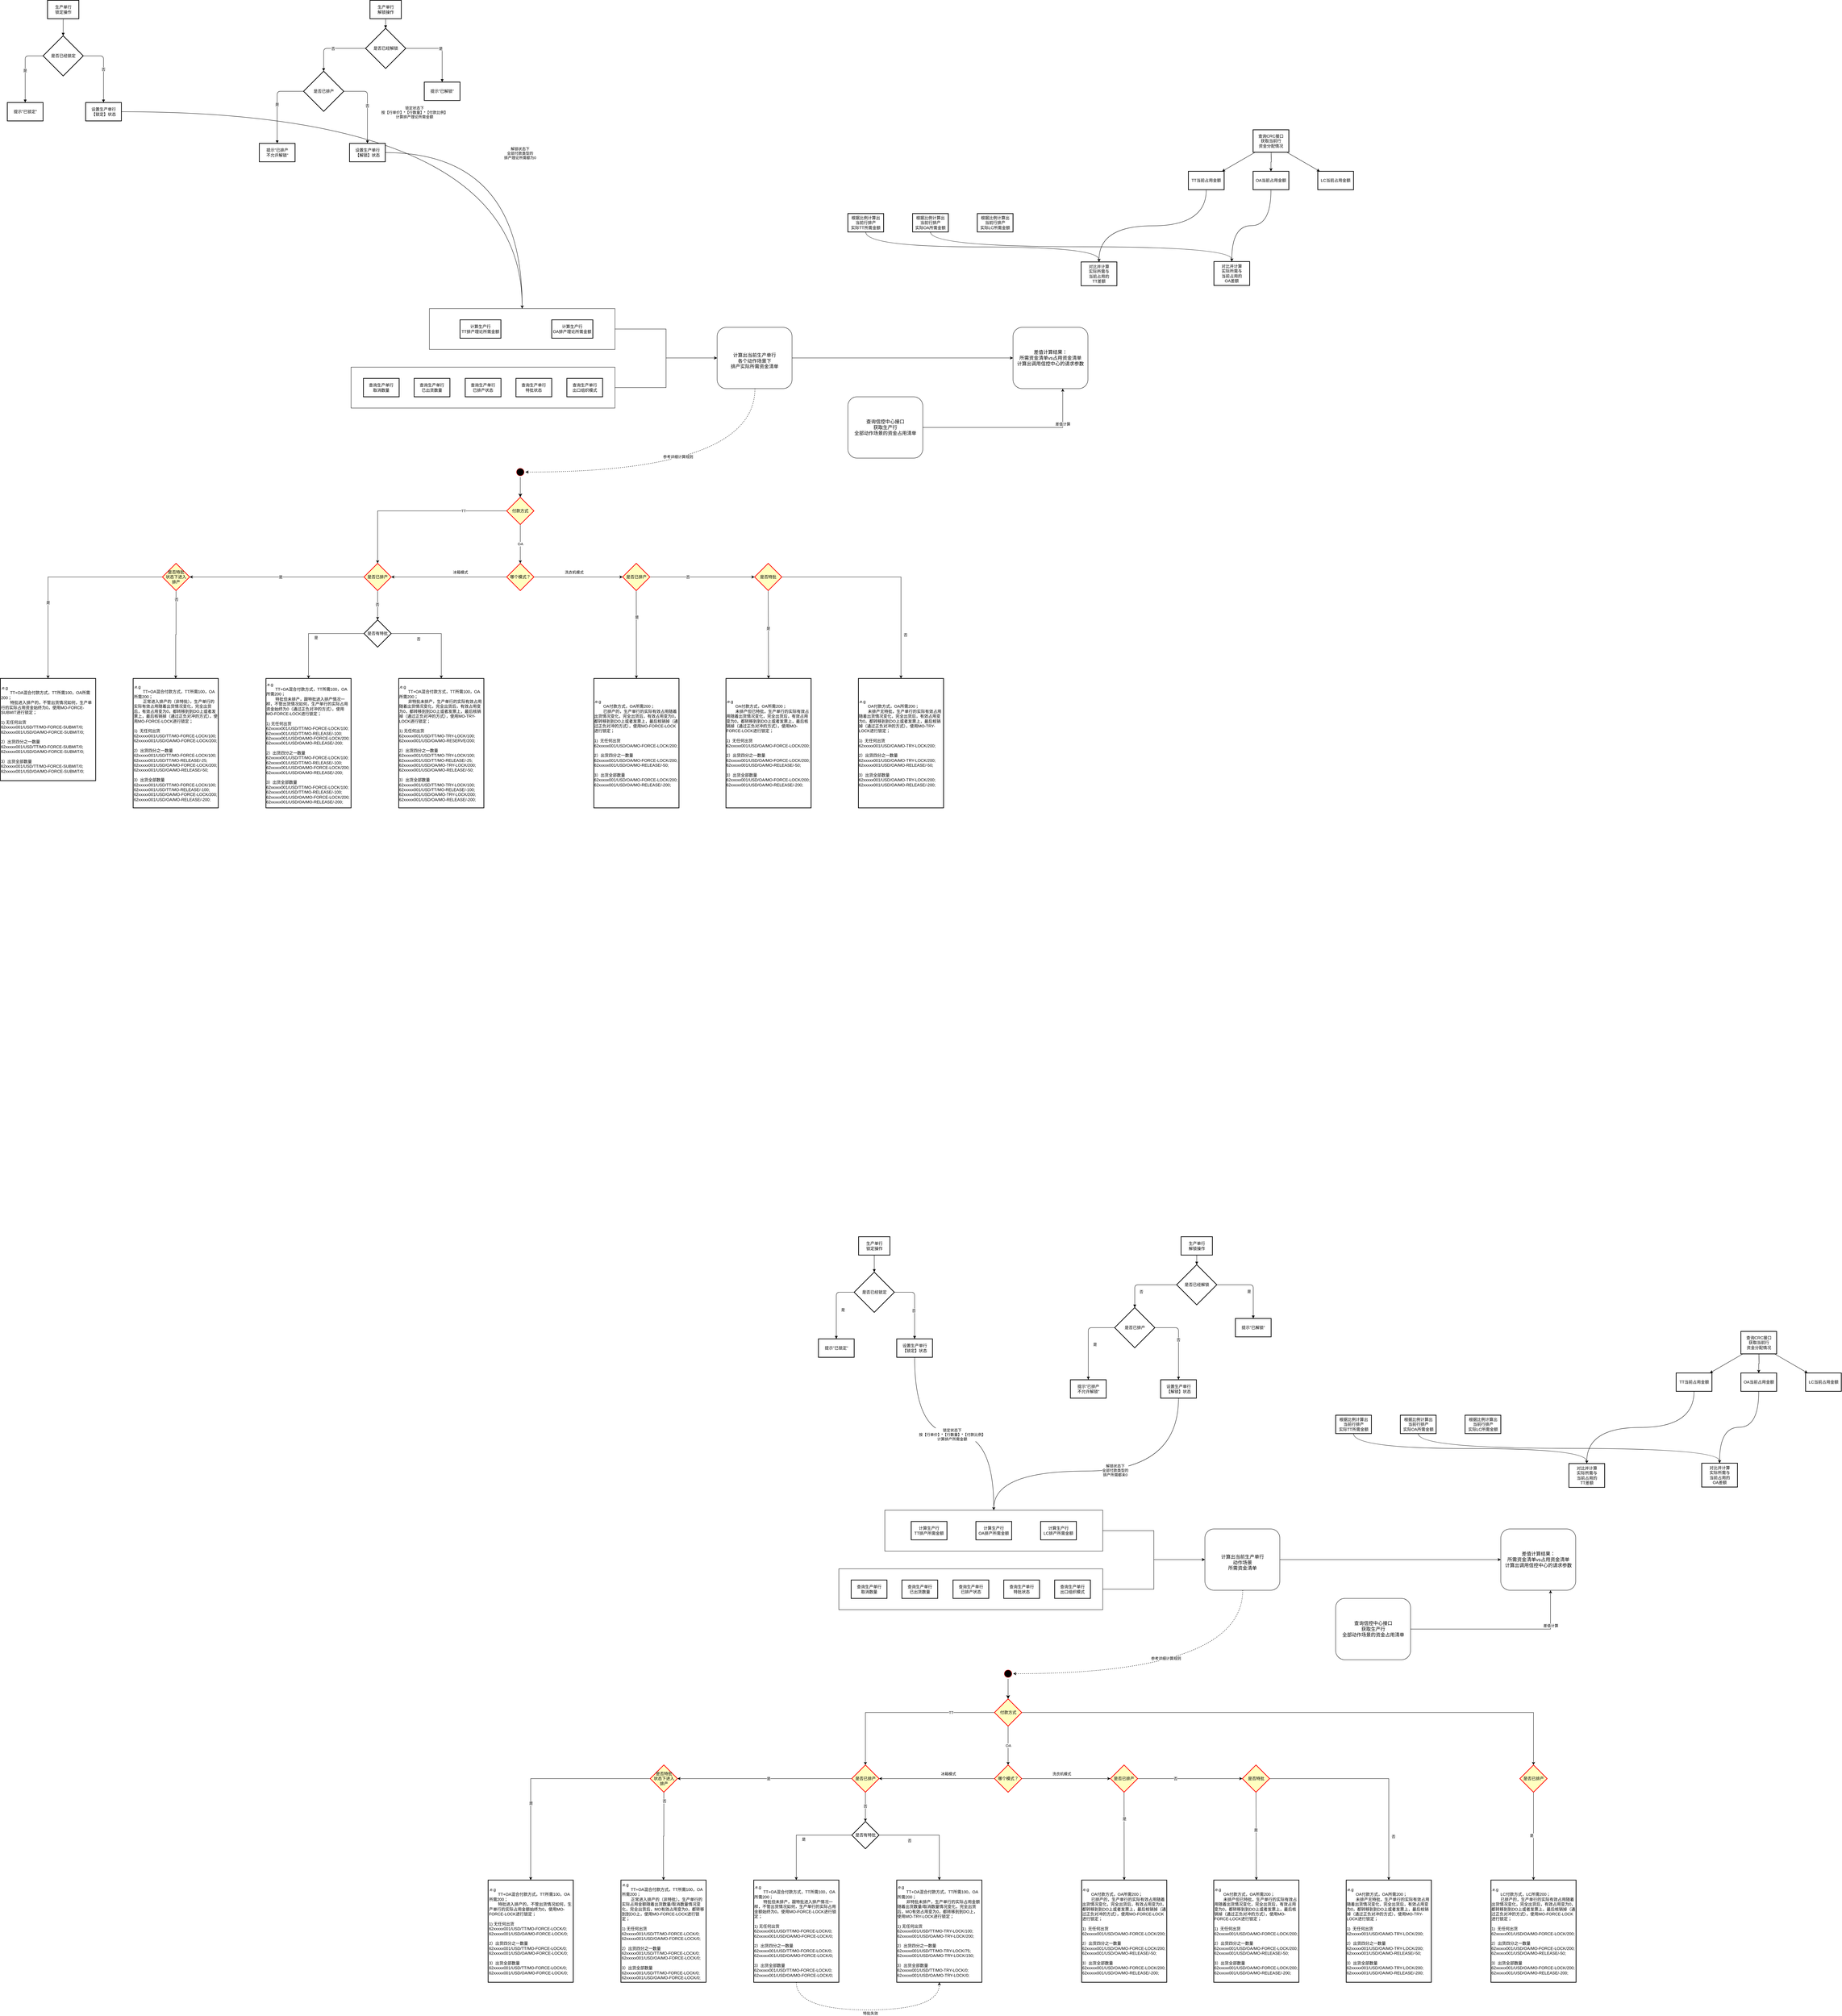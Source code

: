 <mxfile version="28.1.1">
  <diagram id="2LrY0oIoNR_cmH2NyaTJ" name="第 1 页">
    <mxGraphModel dx="3907" dy="1920" grid="1" gridSize="10" guides="1" tooltips="1" connect="1" arrows="1" fold="1" page="1" pageScale="1" pageWidth="827" pageHeight="1169" math="0" shadow="0">
      <root>
        <mxCell id="0" />
        <mxCell id="1" parent="0" />
        <mxCell id="hXp6u4deNf6OwjrOZaaQ-28" style="edgeStyle=orthogonalEdgeStyle;rounded=0;orthogonalLoop=1;jettySize=auto;html=1;" parent="1" source="hXp6u4deNf6OwjrOZaaQ-12" target="hXp6u4deNf6OwjrOZaaQ-26" edge="1">
          <mxGeometry relative="1" as="geometry" />
        </mxCell>
        <mxCell id="hXp6u4deNf6OwjrOZaaQ-12" value="" style="rounded=0;whiteSpace=wrap;html=1;" parent="1" vertex="1">
          <mxGeometry x="-1290" y="757" width="775" height="120" as="geometry" />
        </mxCell>
        <mxCell id="hXp6u4deNf6OwjrOZaaQ-27" style="edgeStyle=orthogonalEdgeStyle;rounded=0;orthogonalLoop=1;jettySize=auto;html=1;" parent="1" source="hXp6u4deNf6OwjrOZaaQ-11" target="hXp6u4deNf6OwjrOZaaQ-26" edge="1">
          <mxGeometry relative="1" as="geometry" />
        </mxCell>
        <mxCell id="hXp6u4deNf6OwjrOZaaQ-11" value="" style="rounded=0;whiteSpace=wrap;html=1;" parent="1" vertex="1">
          <mxGeometry x="-1060" y="585" width="545" height="120" as="geometry" />
        </mxCell>
        <mxCell id="2" value="生产单行&#xa;解锁操作" style="whiteSpace=wrap;strokeWidth=2;" parent="1" vertex="1">
          <mxGeometry x="-1234.5" y="-320" width="92" height="54" as="geometry" />
        </mxCell>
        <mxCell id="3" value="是否已经解锁" style="rhombus;strokeWidth=2;whiteSpace=wrap;" parent="1" vertex="1">
          <mxGeometry x="-1247.5" y="-238" width="118" height="118" as="geometry" />
        </mxCell>
        <mxCell id="9" value="" style="startArrow=none;endArrow=block;exitX=0.5;exitY=1;entryX=0.5;entryY=0;edgeStyle=orthogonalEdgeStyle;" parent="1" source="2" target="3" edge="1">
          <mxGeometry relative="1" as="geometry" />
        </mxCell>
        <mxCell id="WXPWZEamO_XeSo7ibNBK-31" value="是否已排产" style="rhombus;strokeWidth=2;whiteSpace=wrap;" parent="1" vertex="1">
          <mxGeometry x="-1429.5" y="-112" width="118" height="118" as="geometry" />
        </mxCell>
        <mxCell id="WXPWZEamO_XeSo7ibNBK-32" value="是" style="startArrow=none;endArrow=block;exitX=0;exitY=0.5;exitDx=0;exitDy=0;entryX=0.5;entryY=0;entryDx=0;entryDy=0;edgeStyle=orthogonalEdgeStyle;" parent="1" source="WXPWZEamO_XeSo7ibNBK-31" target="WXPWZEamO_XeSo7ibNBK-33" edge="1">
          <mxGeometry relative="1" as="geometry">
            <mxPoint x="-916.5" y="50" as="sourcePoint" />
            <mxPoint x="-1094.5" y="30" as="targetPoint" />
          </mxGeometry>
        </mxCell>
        <mxCell id="WXPWZEamO_XeSo7ibNBK-33" value="提示&quot;已排产&#xa;不允许解锁&quot;" style="whiteSpace=wrap;strokeWidth=2;" parent="1" vertex="1">
          <mxGeometry x="-1559.5" y="100" width="105" height="54" as="geometry" />
        </mxCell>
        <mxCell id="WXPWZEamO_XeSo7ibNBK-34" value="否" style="startArrow=none;endArrow=block;exitX=1;exitY=0.5;exitDx=0;exitDy=0;edgeStyle=orthogonalEdgeStyle;entryX=0.5;entryY=0;entryDx=0;entryDy=0;" parent="1" source="WXPWZEamO_XeSo7ibNBK-31" target="Oj5pbkAsNvhmjypcsn9c-19" edge="1">
          <mxGeometry relative="1" as="geometry">
            <mxPoint x="-1154.5" y="-10" as="sourcePoint" />
            <mxPoint x="-1074.5" y="20" as="targetPoint" />
          </mxGeometry>
        </mxCell>
        <mxCell id="WXPWZEamO_XeSo7ibNBK-40" value="生产单行&#xa;锁定操作" style="whiteSpace=wrap;strokeWidth=2;" parent="1" vertex="1">
          <mxGeometry x="-2181.5" y="-320" width="92" height="54" as="geometry" />
        </mxCell>
        <mxCell id="WXPWZEamO_XeSo7ibNBK-41" value="" style="startArrow=none;endArrow=block;exitX=0.5;exitY=1;entryX=0.5;entryY=0;edgeStyle=orthogonalEdgeStyle;" parent="1" source="WXPWZEamO_XeSo7ibNBK-40" edge="1">
          <mxGeometry relative="1" as="geometry">
            <mxPoint x="-2135.5" y="-216" as="targetPoint" />
          </mxGeometry>
        </mxCell>
        <mxCell id="WXPWZEamO_XeSo7ibNBK-42" value="是否已经锁定" style="rhombus;strokeWidth=2;whiteSpace=wrap;" parent="1" vertex="1">
          <mxGeometry x="-2194.5" y="-216" width="118" height="118" as="geometry" />
        </mxCell>
        <mxCell id="WXPWZEamO_XeSo7ibNBK-43" value="是" style="startArrow=none;endArrow=block;exitX=0;exitY=0.5;exitDx=0;exitDy=0;edgeStyle=orthogonalEdgeStyle;" parent="1" source="WXPWZEamO_XeSo7ibNBK-42" target="WXPWZEamO_XeSo7ibNBK-44" edge="1">
          <mxGeometry relative="1" as="geometry">
            <mxPoint x="-1835.5" y="-20" as="sourcePoint" />
            <mxPoint x="-2244.5" y="-20" as="targetPoint" />
          </mxGeometry>
        </mxCell>
        <mxCell id="WXPWZEamO_XeSo7ibNBK-44" value="提示&quot;已锁定&quot;" style="whiteSpace=wrap;strokeWidth=2;" parent="1" vertex="1">
          <mxGeometry x="-2299.5" y="-20" width="105" height="54" as="geometry" />
        </mxCell>
        <mxCell id="WXPWZEamO_XeSo7ibNBK-45" value="否" style="startArrow=none;endArrow=block;exitX=1;exitY=0.5;exitDx=0;exitDy=0;edgeStyle=orthogonalEdgeStyle;" parent="1" source="WXPWZEamO_XeSo7ibNBK-42" target="WXPWZEamO_XeSo7ibNBK-46" edge="1">
          <mxGeometry relative="1" as="geometry">
            <mxPoint x="-2049.5" y="80" as="sourcePoint" />
            <mxPoint x="-2099.5" y="217" as="targetPoint" />
          </mxGeometry>
        </mxCell>
        <mxCell id="qtlfo_P8GEl0v9TGqo05-21" style="edgeStyle=orthogonalEdgeStyle;rounded=0;orthogonalLoop=1;jettySize=auto;html=1;curved=1;" parent="1" source="WXPWZEamO_XeSo7ibNBK-46" target="hXp6u4deNf6OwjrOZaaQ-11" edge="1">
          <mxGeometry relative="1" as="geometry" />
        </mxCell>
        <mxCell id="qtlfo_P8GEl0v9TGqo05-24" value="锁定状态下&lt;div&gt;按【行单价】*【行数量】*【付款比例】&lt;/div&gt;&lt;div&gt;计算排产理论所需金额&lt;/div&gt;" style="edgeLabel;html=1;align=center;verticalAlign=middle;resizable=0;points=[];" parent="qtlfo_P8GEl0v9TGqo05-21" vertex="1" connectable="0">
          <mxGeometry x="-0.02" y="-1" relative="1" as="geometry">
            <mxPoint y="1" as="offset" />
          </mxGeometry>
        </mxCell>
        <mxCell id="WXPWZEamO_XeSo7ibNBK-46" value="设置生产单行&#xa;【锁定】状态" style="whiteSpace=wrap;strokeWidth=2;" parent="1" vertex="1">
          <mxGeometry x="-2069.5" y="-20" width="105" height="54" as="geometry" />
        </mxCell>
        <mxCell id="Oj5pbkAsNvhmjypcsn9c-16" value="否" style="startArrow=none;endArrow=block;exitX=0;exitY=0.5;exitDx=0;exitDy=0;edgeStyle=orthogonalEdgeStyle;entryX=0.5;entryY=0;entryDx=0;entryDy=0;" parent="1" source="3" target="WXPWZEamO_XeSo7ibNBK-31" edge="1">
          <mxGeometry relative="1" as="geometry">
            <mxPoint x="-1293.5" y="-163" as="sourcePoint" />
            <mxPoint x="-1346" y="-26" as="targetPoint" />
          </mxGeometry>
        </mxCell>
        <mxCell id="qtlfo_P8GEl0v9TGqo05-22" style="edgeStyle=orthogonalEdgeStyle;rounded=0;orthogonalLoop=1;jettySize=auto;html=1;entryX=0.5;entryY=0;entryDx=0;entryDy=0;curved=1;" parent="1" source="Oj5pbkAsNvhmjypcsn9c-19" target="hXp6u4deNf6OwjrOZaaQ-11" edge="1">
          <mxGeometry relative="1" as="geometry" />
        </mxCell>
        <mxCell id="qtlfo_P8GEl0v9TGqo05-23" value="解锁状态下&lt;div&gt;全部付款类型的&lt;/div&gt;&lt;div&gt;排产理论所需都为0&lt;/div&gt;" style="edgeLabel;html=1;align=center;verticalAlign=middle;resizable=0;points=[];" parent="qtlfo_P8GEl0v9TGqo05-22" vertex="1" connectable="0">
          <mxGeometry x="-0.081" y="-2" relative="1" as="geometry">
            <mxPoint as="offset" />
          </mxGeometry>
        </mxCell>
        <mxCell id="Oj5pbkAsNvhmjypcsn9c-19" value="设置生产单行&#xa;【解锁】状态" style="whiteSpace=wrap;strokeWidth=2;" parent="1" vertex="1">
          <mxGeometry x="-1294.5" y="100" width="105" height="54" as="geometry" />
        </mxCell>
        <mxCell id="Oj5pbkAsNvhmjypcsn9c-20" value="是" style="startArrow=none;endArrow=block;edgeStyle=orthogonalEdgeStyle;exitX=1;exitY=0.5;exitDx=0;exitDy=0;" parent="1" source="3" target="Oj5pbkAsNvhmjypcsn9c-21" edge="1">
          <mxGeometry relative="1" as="geometry">
            <mxPoint x="-1253.5" y="-205" as="sourcePoint" />
            <mxPoint x="-1020" y="-80" as="targetPoint" />
          </mxGeometry>
        </mxCell>
        <mxCell id="Oj5pbkAsNvhmjypcsn9c-21" value="提示&quot;已解锁&quot;" style="whiteSpace=wrap;strokeWidth=2;" parent="1" vertex="1">
          <mxGeometry x="-1075" y="-80" width="105" height="54" as="geometry" />
        </mxCell>
        <mxCell id="H-_MctJGM8OvFbxq7QqD-9" value="计算生产行&#xa;TT排产理论所需金额" style="whiteSpace=wrap;strokeWidth=2;" parent="1" vertex="1">
          <mxGeometry x="-970" y="618" width="120" height="54" as="geometry" />
        </mxCell>
        <mxCell id="H-_MctJGM8OvFbxq7QqD-23" value="计算生产行&#xa;OA排产理论所需金额" style="whiteSpace=wrap;strokeWidth=2;" parent="1" vertex="1">
          <mxGeometry x="-700.75" y="618" width="120.75" height="54" as="geometry" />
        </mxCell>
        <mxCell id="H-_MctJGM8OvFbxq7QqD-26" value="查询生产单行&#xa;已出货数量" style="whiteSpace=wrap;strokeWidth=2;" parent="1" vertex="1">
          <mxGeometry x="-1104.75" y="790" width="105" height="54" as="geometry" />
        </mxCell>
        <mxCell id="H-_MctJGM8OvFbxq7QqD-54" value="" style="edgeStyle=orthogonalEdgeStyle;rounded=0;orthogonalLoop=1;jettySize=auto;html=1;curved=1;exitX=0.5;exitY=1;exitDx=0;exitDy=0;" parent="1" source="H-_MctJGM8OvFbxq7QqD-33" target="H-_MctJGM8OvFbxq7QqD-53" edge="1">
          <mxGeometry relative="1" as="geometry" />
        </mxCell>
        <mxCell id="H-_MctJGM8OvFbxq7QqD-33" value="根据比例计算出&#xa;当前行排产&#xa;实际TT所需金额" style="whiteSpace=wrap;strokeWidth=2;" parent="1" vertex="1">
          <mxGeometry x="169" y="306" width="105" height="54" as="geometry" />
        </mxCell>
        <mxCell id="H-_MctJGM8OvFbxq7QqD-57" style="edgeStyle=orthogonalEdgeStyle;rounded=0;orthogonalLoop=1;jettySize=auto;html=1;strokeColor=default;align=center;verticalAlign=middle;fontFamily=Helvetica;fontSize=11;fontColor=default;labelBackgroundColor=default;endArrow=classic;curved=1;exitX=0.5;exitY=1;exitDx=0;exitDy=0;" parent="1" source="H-_MctJGM8OvFbxq7QqD-35" target="H-_MctJGM8OvFbxq7QqD-56" edge="1">
          <mxGeometry relative="1" as="geometry" />
        </mxCell>
        <mxCell id="H-_MctJGM8OvFbxq7QqD-35" value="根据比例计算出&#xa;当前行排产&#xa;实际OA所需金额" style="whiteSpace=wrap;strokeWidth=2;" parent="1" vertex="1">
          <mxGeometry x="359" y="306" width="105" height="54" as="geometry" />
        </mxCell>
        <mxCell id="H-_MctJGM8OvFbxq7QqD-39" value="根据比例计算出&#xa;当前行排产&#xa;实际LC所需金额" style="whiteSpace=wrap;strokeWidth=2;" parent="1" vertex="1">
          <mxGeometry x="549" y="306" width="105" height="54" as="geometry" />
        </mxCell>
        <mxCell id="H-_MctJGM8OvFbxq7QqD-43" value="查询CRC接口&#xa;获取当前行&#xa;资金分配情况" style="whiteSpace=wrap;strokeWidth=2;" parent="1" vertex="1">
          <mxGeometry x="1359" y="60" width="105" height="66" as="geometry" />
        </mxCell>
        <mxCell id="H-_MctJGM8OvFbxq7QqD-44" value="" style="rounded=0;orthogonalLoop=1;jettySize=auto;html=1;" parent="1" target="H-_MctJGM8OvFbxq7QqD-48" edge="1">
          <mxGeometry relative="1" as="geometry">
            <mxPoint x="1365" y="126" as="sourcePoint" />
          </mxGeometry>
        </mxCell>
        <mxCell id="H-_MctJGM8OvFbxq7QqD-45" style="edgeStyle=orthogonalEdgeStyle;rounded=0;orthogonalLoop=1;jettySize=auto;html=1;" parent="1" target="H-_MctJGM8OvFbxq7QqD-49" edge="1">
          <mxGeometry relative="1" as="geometry">
            <mxPoint x="1412" y="126" as="sourcePoint" />
          </mxGeometry>
        </mxCell>
        <mxCell id="H-_MctJGM8OvFbxq7QqD-46" value="" style="edgeStyle=orthogonalEdgeStyle;rounded=0;orthogonalLoop=1;jettySize=auto;html=1;" parent="1" target="H-_MctJGM8OvFbxq7QqD-49" edge="1">
          <mxGeometry relative="1" as="geometry">
            <mxPoint x="1412" y="126" as="sourcePoint" />
          </mxGeometry>
        </mxCell>
        <mxCell id="H-_MctJGM8OvFbxq7QqD-47" value="" style="rounded=0;orthogonalLoop=1;jettySize=auto;html=1;" parent="1" target="H-_MctJGM8OvFbxq7QqD-50" edge="1">
          <mxGeometry relative="1" as="geometry">
            <mxPoint x="1458" y="126" as="sourcePoint" />
          </mxGeometry>
        </mxCell>
        <mxCell id="H-_MctJGM8OvFbxq7QqD-55" style="edgeStyle=orthogonalEdgeStyle;rounded=0;orthogonalLoop=1;jettySize=auto;html=1;entryX=0.5;entryY=0;entryDx=0;entryDy=0;curved=1;exitX=0.5;exitY=1;exitDx=0;exitDy=0;" parent="1" source="H-_MctJGM8OvFbxq7QqD-48" target="H-_MctJGM8OvFbxq7QqD-53" edge="1">
          <mxGeometry relative="1" as="geometry" />
        </mxCell>
        <mxCell id="H-_MctJGM8OvFbxq7QqD-48" value="TT当前占用金额" style="whiteSpace=wrap;strokeWidth=2;" parent="1" vertex="1">
          <mxGeometry x="1169" y="182" width="105" height="54" as="geometry" />
        </mxCell>
        <mxCell id="H-_MctJGM8OvFbxq7QqD-58" style="edgeStyle=orthogonalEdgeStyle;rounded=0;orthogonalLoop=1;jettySize=auto;html=1;strokeColor=default;align=center;verticalAlign=middle;fontFamily=Helvetica;fontSize=11;fontColor=default;labelBackgroundColor=default;endArrow=classic;curved=1;exitX=0.5;exitY=1;exitDx=0;exitDy=0;" parent="1" source="H-_MctJGM8OvFbxq7QqD-49" target="H-_MctJGM8OvFbxq7QqD-56" edge="1">
          <mxGeometry relative="1" as="geometry" />
        </mxCell>
        <mxCell id="H-_MctJGM8OvFbxq7QqD-49" value="OA当前占用金额" style="whiteSpace=wrap;strokeWidth=2;" parent="1" vertex="1">
          <mxGeometry x="1359" y="182" width="105" height="54" as="geometry" />
        </mxCell>
        <mxCell id="H-_MctJGM8OvFbxq7QqD-50" value="LC当前占用金额" style="whiteSpace=wrap;strokeWidth=2;" parent="1" vertex="1">
          <mxGeometry x="1549" y="182" width="105" height="54" as="geometry" />
        </mxCell>
        <mxCell id="H-_MctJGM8OvFbxq7QqD-53" value="对比并计算&#xa;实际所需与&#xa;当前占用的&#xa;TT差额" style="whiteSpace=wrap;strokeWidth=2;" parent="1" vertex="1">
          <mxGeometry x="854" y="448" width="105" height="70" as="geometry" />
        </mxCell>
        <mxCell id="H-_MctJGM8OvFbxq7QqD-56" value="对比并计算&#xa;实际所需与&#xa;当前占用的&#xa;OA差额" style="whiteSpace=wrap;strokeWidth=2;" parent="1" vertex="1">
          <mxGeometry x="1244" y="447" width="105" height="70" as="geometry" />
        </mxCell>
        <mxCell id="H-_MctJGM8OvFbxq7QqD-79" value="OA" style="edgeStyle=orthogonalEdgeStyle;rounded=0;orthogonalLoop=1;jettySize=auto;html=1;" parent="1" source="H-_MctJGM8OvFbxq7QqD-80" target="H-_MctJGM8OvFbxq7QqD-59" edge="1">
          <mxGeometry relative="1" as="geometry">
            <mxPoint x="-783.5" y="1469" as="targetPoint" />
            <mxPoint x="-713" y="1333" as="sourcePoint" />
          </mxGeometry>
        </mxCell>
        <mxCell id="hXp6u4deNf6OwjrOZaaQ-51" style="edgeStyle=orthogonalEdgeStyle;rounded=0;orthogonalLoop=1;jettySize=auto;html=1;" parent="1" source="H-_MctJGM8OvFbxq7QqD-59" target="H-_MctJGM8OvFbxq7QqD-65" edge="1">
          <mxGeometry relative="1" as="geometry">
            <mxPoint x="-923" y="1923" as="targetPoint" />
          </mxGeometry>
        </mxCell>
        <mxCell id="hXp6u4deNf6OwjrOZaaQ-52" value="冰箱模式" style="edgeLabel;html=1;align=center;verticalAlign=middle;resizable=0;points=[];" parent="hXp6u4deNf6OwjrOZaaQ-51" vertex="1" connectable="0">
          <mxGeometry x="-0.264" y="4" relative="1" as="geometry">
            <mxPoint x="-11" y="-18" as="offset" />
          </mxGeometry>
        </mxCell>
        <mxCell id="hXp6u4deNf6OwjrOZaaQ-56" value="" style="edgeStyle=orthogonalEdgeStyle;rounded=0;orthogonalLoop=1;jettySize=auto;html=1;" parent="1" source="H-_MctJGM8OvFbxq7QqD-59" target="hXp6u4deNf6OwjrOZaaQ-55" edge="1">
          <mxGeometry relative="1" as="geometry" />
        </mxCell>
        <mxCell id="qtlfo_P8GEl0v9TGqo05-14" value="洗衣机模式" style="edgeLabel;html=1;align=center;verticalAlign=middle;resizable=0;points=[];" parent="hXp6u4deNf6OwjrOZaaQ-56" vertex="1" connectable="0">
          <mxGeometry x="-0.419" y="2" relative="1" as="geometry">
            <mxPoint x="42" y="-12" as="offset" />
          </mxGeometry>
        </mxCell>
        <mxCell id="H-_MctJGM8OvFbxq7QqD-59" value="哪个模式？" style="rhombus;whiteSpace=wrap;html=1;strokeWidth=2;strokeColor=#ff0000;align=center;verticalAlign=middle;fontFamily=Helvetica;fontSize=12;fontColor=#000000;fillColor=#ffffc0;" parent="1" vertex="1">
          <mxGeometry x="-833" y="1333" width="80" height="80" as="geometry" />
        </mxCell>
        <mxCell id="H-_MctJGM8OvFbxq7QqD-67" value="" style="edgeStyle=orthogonalEdgeStyle;rounded=0;orthogonalLoop=1;jettySize=auto;html=1;" parent="1" source="H-_MctJGM8OvFbxq7QqD-65" target="H-_MctJGM8OvFbxq7QqD-66" edge="1">
          <mxGeometry relative="1" as="geometry">
            <mxPoint x="-1491" y="1373.0" as="sourcePoint" />
          </mxGeometry>
        </mxCell>
        <mxCell id="H-_MctJGM8OvFbxq7QqD-68" value="是" style="edgeLabel;html=1;align=center;verticalAlign=middle;resizable=0;points=[];" parent="H-_MctJGM8OvFbxq7QqD-67" vertex="1" connectable="0">
          <mxGeometry x="-0.042" relative="1" as="geometry">
            <mxPoint as="offset" />
          </mxGeometry>
        </mxCell>
        <mxCell id="hXp6u4deNf6OwjrOZaaQ-61" value="" style="edgeStyle=orthogonalEdgeStyle;rounded=0;orthogonalLoop=1;jettySize=auto;html=1;" parent="1" source="H-_MctJGM8OvFbxq7QqD-65" target="hXp6u4deNf6OwjrOZaaQ-60" edge="1">
          <mxGeometry relative="1" as="geometry" />
        </mxCell>
        <mxCell id="hXp6u4deNf6OwjrOZaaQ-62" value="否" style="edgeLabel;html=1;align=center;verticalAlign=middle;resizable=0;points=[];" parent="hXp6u4deNf6OwjrOZaaQ-61" vertex="1" connectable="0">
          <mxGeometry x="-0.046" y="-1" relative="1" as="geometry">
            <mxPoint as="offset" />
          </mxGeometry>
        </mxCell>
        <mxCell id="H-_MctJGM8OvFbxq7QqD-65" value="是否已排产" style="rhombus;whiteSpace=wrap;html=1;strokeWidth=2;strokeColor=#ff0000;align=center;verticalAlign=middle;fontFamily=Helvetica;fontSize=12;fontColor=#000000;fillColor=#ffffc0;" parent="1" vertex="1">
          <mxGeometry x="-1252" y="1333" width="80" height="80" as="geometry" />
        </mxCell>
        <mxCell id="H-_MctJGM8OvFbxq7QqD-70" value="" style="edgeStyle=orthogonalEdgeStyle;rounded=0;orthogonalLoop=1;jettySize=auto;html=1;" parent="1" source="H-_MctJGM8OvFbxq7QqD-66" target="hXp6u4deNf6OwjrOZaaQ-46" edge="1">
          <mxGeometry relative="1" as="geometry">
            <mxPoint x="-1873" y="1673" as="targetPoint" />
          </mxGeometry>
        </mxCell>
        <mxCell id="hXp6u4deNf6OwjrOZaaQ-48" value="是" style="edgeLabel;html=1;align=center;verticalAlign=middle;resizable=0;points=[];" parent="H-_MctJGM8OvFbxq7QqD-70" vertex="1" connectable="0">
          <mxGeometry x="0.502" y="1" relative="1" as="geometry">
            <mxPoint x="-1" y="-65" as="offset" />
          </mxGeometry>
        </mxCell>
        <mxCell id="H-_MctJGM8OvFbxq7QqD-75" value="" style="edgeStyle=orthogonalEdgeStyle;rounded=0;orthogonalLoop=1;jettySize=auto;html=1;" parent="1" source="H-_MctJGM8OvFbxq7QqD-66" target="hXp6u4deNf6OwjrOZaaQ-59" edge="1">
          <mxGeometry relative="1" as="geometry" />
        </mxCell>
        <mxCell id="hXp6u4deNf6OwjrOZaaQ-47" value="否" style="edgeLabel;html=1;align=center;verticalAlign=middle;resizable=0;points=[];" parent="H-_MctJGM8OvFbxq7QqD-75" vertex="1" connectable="0">
          <mxGeometry x="-0.803" y="1" relative="1" as="geometry">
            <mxPoint as="offset" />
          </mxGeometry>
        </mxCell>
        <mxCell id="H-_MctJGM8OvFbxq7QqD-66" value="是否特批&lt;div&gt;状态下进入&lt;/div&gt;&lt;div&gt;排产&lt;/div&gt;" style="rhombus;whiteSpace=wrap;html=1;strokeWidth=2;strokeColor=#ff0000;align=center;verticalAlign=middle;fontFamily=Helvetica;fontSize=12;fontColor=#000000;fillColor=#ffffc0;" parent="1" vertex="1">
          <mxGeometry x="-1844" y="1333" width="80" height="80" as="geometry" />
        </mxCell>
        <mxCell id="H-_MctJGM8OvFbxq7QqD-74" value="&lt;div style=&quot;text-align: left;&quot;&gt;&lt;div&gt;.e.g&amp;nbsp;&lt;/div&gt;&lt;div&gt;&lt;span style=&quot;white-space: pre;&quot;&gt;&#x9;&lt;/span&gt;TT+OA混合付款方式，TT所需100，OA所需200；&lt;/div&gt;&lt;div&gt;&lt;span style=&quot;white-space: pre;&quot;&gt;&#x9;&lt;/span&gt;特批但未排产，跟特批进入排产情况一样，不管出货情况如何，生产单行的实际占用资金始终为0（&lt;span style=&quot;background-color: transparent; color: light-dark(rgb(0, 0, 0), rgb(255, 255, 255));&quot;&gt;通过正负对冲的方式）&lt;/span&gt;&lt;span style=&quot;background-color: transparent; color: light-dark(rgb(0, 0, 0), rgb(255, 255, 255));&quot;&gt;，使用MO-FORCE-LOCK进行锁定；&lt;/span&gt;&lt;/div&gt;&lt;div&gt;&lt;br&gt;&lt;/div&gt;&lt;div&gt;1) 无任何出货&lt;/div&gt;&lt;div&gt;62xxxxx001/USD/TT/MO-FORCE-LOCK/100;&lt;/div&gt;&lt;div&gt;62xxxxx001/USD/TT/MO-RELEASE/-100;&lt;/div&gt;&lt;div&gt;62xxxxx001/USD/OA/MO-FORCE-LOCK/200;&lt;/div&gt;&lt;div&gt;62xxxxx001/USD/OA/MO-RELEASE/-200;&lt;/div&gt;&lt;div&gt;&lt;br&gt;&lt;/div&gt;&lt;div&gt;2）出货四分之一数量&lt;/div&gt;&lt;div&gt;62xxxxx001/USD/TT/MO-FORCE-LOCK/100;&lt;/div&gt;&lt;div&gt;62xxxxx001/USD/TT/MO-RELEASE/-100;&lt;/div&gt;&lt;div&gt;62xxxxx001/USD/OA/MO-FORCE-LOCK/200;&lt;/div&gt;&lt;div&gt;62xxxxx001/USD/OA/MO-RELEASE/-200;&lt;/div&gt;&lt;div&gt;&lt;br&gt;&lt;/div&gt;&lt;div&gt;3）出货全部数量&lt;/div&gt;&lt;div&gt;62xxxxx001/USD/TT/MO-FORCE-LOCK/100;&lt;/div&gt;&lt;div&gt;62xxxxx001/USD/TT/MO-RELEASE/-100;&lt;/div&gt;&lt;div&gt;62xxxxx001/USD/OA/MO-FORCE-LOCK/200;&lt;/div&gt;&lt;div&gt;62xxxxx001/USD/OA/MO-RELEASE/-200;&lt;/div&gt;&lt;/div&gt;" style="whiteSpace=wrap;html=1;strokeWidth=2;" parent="1" vertex="1">
          <mxGeometry x="-1540" y="1671" width="250" height="380" as="geometry" />
        </mxCell>
        <mxCell id="H-_MctJGM8OvFbxq7QqD-82" style="edgeStyle=orthogonalEdgeStyle;rounded=0;orthogonalLoop=1;jettySize=auto;html=1;entryX=0.5;entryY=0;entryDx=0;entryDy=0;" parent="1" source="H-_MctJGM8OvFbxq7QqD-80" target="H-_MctJGM8OvFbxq7QqD-65" edge="1">
          <mxGeometry relative="1" as="geometry">
            <Array as="points">
              <mxPoint x="-1212" y="1179" />
            </Array>
            <mxPoint x="-1180" y="1309" as="targetPoint" />
          </mxGeometry>
        </mxCell>
        <mxCell id="H-_MctJGM8OvFbxq7QqD-83" value="TT" style="edgeLabel;html=1;align=center;verticalAlign=middle;resizable=0;points=[];" parent="H-_MctJGM8OvFbxq7QqD-82" vertex="1" connectable="0">
          <mxGeometry x="-0.522" y="3" relative="1" as="geometry">
            <mxPoint y="-3" as="offset" />
          </mxGeometry>
        </mxCell>
        <mxCell id="H-_MctJGM8OvFbxq7QqD-80" value="付款方式" style="rhombus;whiteSpace=wrap;html=1;strokeWidth=2;strokeColor=#ff0000;align=center;verticalAlign=middle;fontFamily=Helvetica;fontSize=12;fontColor=#000000;fillColor=#ffffc0;" parent="1" vertex="1">
          <mxGeometry x="-833" y="1139" width="80" height="80" as="geometry" />
        </mxCell>
        <mxCell id="hXp6u4deNf6OwjrOZaaQ-9" value="查询生产单行&#xa;已排产状态" style="whiteSpace=wrap;strokeWidth=2;" parent="1" vertex="1">
          <mxGeometry x="-954.75" y="790" width="105" height="54" as="geometry" />
        </mxCell>
        <mxCell id="hXp6u4deNf6OwjrOZaaQ-10" value="查询生产单行&#xa;特批状态" style="whiteSpace=wrap;strokeWidth=2;" parent="1" vertex="1">
          <mxGeometry x="-805.75" y="790" width="105" height="54" as="geometry" />
        </mxCell>
        <mxCell id="hXp6u4deNf6OwjrOZaaQ-21" value="查询生产单行&#xa;出口组织模式" style="whiteSpace=wrap;strokeWidth=2;" parent="1" vertex="1">
          <mxGeometry x="-656.25" y="790" width="105" height="54" as="geometry" />
        </mxCell>
        <mxCell id="hXp6u4deNf6OwjrOZaaQ-40" style="edgeStyle=orthogonalEdgeStyle;rounded=0;orthogonalLoop=1;jettySize=auto;html=1;" parent="1" source="hXp6u4deNf6OwjrOZaaQ-26" target="hXp6u4deNf6OwjrOZaaQ-39" edge="1">
          <mxGeometry relative="1" as="geometry" />
        </mxCell>
        <mxCell id="qtlfo_P8GEl0v9TGqo05-26" style="rounded=0;orthogonalLoop=1;jettySize=auto;html=1;entryX=1;entryY=0.5;entryDx=0;entryDy=0;edgeStyle=orthogonalEdgeStyle;curved=1;dashed=1;" parent="1" target="qtlfo_P8GEl0v9TGqo05-9" edge="1">
          <mxGeometry relative="1" as="geometry">
            <mxPoint x="-104" y="820" as="sourcePoint" />
            <mxPoint x="-1572.0" y="1515" as="targetPoint" />
            <Array as="points">
              <mxPoint x="-104" y="1065" />
            </Array>
          </mxGeometry>
        </mxCell>
        <mxCell id="qtlfo_P8GEl0v9TGqo05-27" value="参考详细计算规则" style="edgeLabel;html=1;align=center;verticalAlign=middle;resizable=0;points=[];" parent="qtlfo_P8GEl0v9TGqo05-26" vertex="1" connectable="0">
          <mxGeometry x="-0.234" y="51" relative="1" as="geometry">
            <mxPoint x="-119" y="-96" as="offset" />
          </mxGeometry>
        </mxCell>
        <mxCell id="hXp6u4deNf6OwjrOZaaQ-26" value="&lt;font style=&quot;font-size: 14px;&quot; face=&quot;Helvetica&quot;&gt;&lt;br&gt;&lt;/font&gt;&lt;div style=&quot;text-wrap-mode: nowrap;&quot;&gt;&lt;font style=&quot;font-size: 14px;&quot; face=&quot;Helvetica&quot;&gt;计算出当前生产单行&lt;/font&gt;&lt;/div&gt;&lt;div style=&quot;text-wrap-mode: nowrap;&quot;&gt;&lt;font style=&quot;font-size: 14px;&quot; face=&quot;Helvetica&quot;&gt;各个动作场景下&lt;/font&gt;&lt;/div&gt;&lt;div style=&quot;text-wrap-mode: nowrap;&quot;&gt;&lt;font style=&quot;font-size: 14px;&quot; face=&quot;Helvetica&quot;&gt;排产实际所需资金清单&lt;/font&gt;&lt;/div&gt;" style="rounded=1;whiteSpace=wrap;html=1;" parent="1" vertex="1">
          <mxGeometry x="-215" y="640" width="220" height="180" as="geometry" />
        </mxCell>
        <mxCell id="hXp6u4deNf6OwjrOZaaQ-41" style="edgeStyle=orthogonalEdgeStyle;rounded=0;orthogonalLoop=1;jettySize=auto;html=1;" parent="1" source="hXp6u4deNf6OwjrOZaaQ-38" target="hXp6u4deNf6OwjrOZaaQ-39" edge="1">
          <mxGeometry relative="1" as="geometry">
            <Array as="points">
              <mxPoint x="800" y="934" />
            </Array>
          </mxGeometry>
        </mxCell>
        <mxCell id="hXp6u4deNf6OwjrOZaaQ-45" value="差值计算" style="edgeLabel;html=1;align=center;verticalAlign=middle;resizable=0;points=[];" parent="hXp6u4deNf6OwjrOZaaQ-41" vertex="1" connectable="0">
          <mxGeometry x="0.605" relative="1" as="geometry">
            <mxPoint as="offset" />
          </mxGeometry>
        </mxCell>
        <mxCell id="hXp6u4deNf6OwjrOZaaQ-38" value="&lt;font style=&quot;font-size: 14px;&quot;&gt;查询信控中心接口&lt;/font&gt;&lt;div&gt;&lt;font style=&quot;font-size: 14px;&quot;&gt;获取生产行&lt;/font&gt;&lt;/div&gt;&lt;div&gt;&lt;font style=&quot;font-size: 14px;&quot;&gt;全部动作场景的资金占用清单&lt;/font&gt;&lt;/div&gt;" style="rounded=1;whiteSpace=wrap;html=1;" parent="1" vertex="1">
          <mxGeometry x="169" y="844" width="220" height="180" as="geometry" />
        </mxCell>
        <mxCell id="hXp6u4deNf6OwjrOZaaQ-39" value="&lt;font style=&quot;font-size: 14px;&quot;&gt;差值计算结果：&lt;/font&gt;&lt;div&gt;&lt;font style=&quot;font-size: 14px;&quot;&gt;所需资金清单vs占用资金清单&lt;/font&gt;&lt;/div&gt;&lt;div&gt;&lt;font style=&quot;font-size: 14px;&quot;&gt;计算出调用信控中心的请求参数&lt;/font&gt;&lt;/div&gt;" style="rounded=1;whiteSpace=wrap;html=1;" parent="1" vertex="1">
          <mxGeometry x="654" y="640" width="220" height="180" as="geometry" />
        </mxCell>
        <mxCell id="hXp6u4deNf6OwjrOZaaQ-46" value="&lt;div style=&quot;&quot;&gt;&lt;div&gt;.e.g&amp;nbsp;&lt;/div&gt;&lt;div&gt;&lt;span style=&quot;white-space: pre;&quot;&gt;&#x9;&lt;/span&gt;TT+OA混合付款方式，TT所需100，OA所需200；&lt;/div&gt;&lt;div&gt;&lt;span style=&quot;white-space: pre;&quot;&gt;&#x9;&lt;/span&gt;特批进入排产的，不管出货情况如何，生产单行的实际占用资金始终为0&lt;span style=&quot;background-color: transparent; color: light-dark(rgb(0, 0, 0), rgb(255, 255, 255));&quot;&gt;，使用MO-FORCE-SUBMIT进行锁定；&lt;/span&gt;&lt;/div&gt;&lt;div&gt;&lt;br&gt;&lt;/div&gt;&lt;div&gt;1) 无任何出货&lt;/div&gt;&lt;div&gt;62xxxxx001/USD/TT/MO-FORCE-SUBMIT/0;&lt;/div&gt;&lt;div&gt;62xxxxx001/USD/OA/MO-FORCE-SUBMIT/0;&lt;/div&gt;&lt;div&gt;&lt;br&gt;&lt;/div&gt;&lt;div&gt;2）出货四分之一数量&lt;/div&gt;&lt;div&gt;&lt;div&gt;62xxxxx001/USD/TT/MO-FORCE-SUBMIT/0;&lt;/div&gt;&lt;div&gt;62xxxxx001/USD/OA/MO-FORCE-SUBMIT/0;&lt;/div&gt;&lt;/div&gt;&lt;div&gt;&lt;br&gt;&lt;/div&gt;&lt;div&gt;3）出货全部数量&lt;/div&gt;&lt;div&gt;&lt;div&gt;62xxxxx001/USD/TT/MO-FORCE-SUBMIT/0;&lt;/div&gt;&lt;div&gt;62xxxxx001/USD/OA/MO-FORCE-SUBMIT/0;&lt;/div&gt;&lt;/div&gt;&lt;/div&gt;" style="whiteSpace=wrap;html=1;strokeWidth=2;align=left;" parent="1" vertex="1">
          <mxGeometry x="-2320" y="1671" width="280" height="300" as="geometry" />
        </mxCell>
        <mxCell id="hXp6u4deNf6OwjrOZaaQ-57" style="rounded=0;orthogonalLoop=1;jettySize=auto;html=1;entryX=0.5;entryY=0;entryDx=0;entryDy=0;" parent="1" source="hXp6u4deNf6OwjrOZaaQ-55" target="hXp6u4deNf6OwjrOZaaQ-68" edge="1">
          <mxGeometry relative="1" as="geometry">
            <mxPoint x="-546" y="1729" as="targetPoint" />
          </mxGeometry>
        </mxCell>
        <mxCell id="hXp6u4deNf6OwjrOZaaQ-69" value="是" style="edgeLabel;html=1;align=center;verticalAlign=middle;resizable=0;points=[];" parent="hXp6u4deNf6OwjrOZaaQ-57" vertex="1" connectable="0">
          <mxGeometry x="-0.394" y="1" relative="1" as="geometry">
            <mxPoint as="offset" />
          </mxGeometry>
        </mxCell>
        <mxCell id="hXp6u4deNf6OwjrOZaaQ-74" value="" style="edgeStyle=orthogonalEdgeStyle;rounded=0;orthogonalLoop=1;jettySize=auto;html=1;" parent="1" source="hXp6u4deNf6OwjrOZaaQ-55" target="hXp6u4deNf6OwjrOZaaQ-73" edge="1">
          <mxGeometry relative="1" as="geometry" />
        </mxCell>
        <mxCell id="hXp6u4deNf6OwjrOZaaQ-77" value="否" style="edgeLabel;html=1;align=center;verticalAlign=middle;resizable=0;points=[];" parent="hXp6u4deNf6OwjrOZaaQ-74" vertex="1" connectable="0">
          <mxGeometry x="-0.277" relative="1" as="geometry">
            <mxPoint as="offset" />
          </mxGeometry>
        </mxCell>
        <mxCell id="hXp6u4deNf6OwjrOZaaQ-55" value="是否已排产" style="rhombus;whiteSpace=wrap;html=1;strokeWidth=2;strokeColor=#ff0000;align=center;verticalAlign=middle;fontFamily=Helvetica;fontSize=12;fontColor=#000000;fillColor=#ffffc0;" parent="1" vertex="1">
          <mxGeometry x="-492.5" y="1333" width="80" height="80" as="geometry" />
        </mxCell>
        <mxCell id="hXp6u4deNf6OwjrOZaaQ-59" value="&lt;div style=&quot;&quot;&gt;&lt;div&gt;.e.g&amp;nbsp;&lt;/div&gt;&lt;div&gt;&lt;span style=&quot;background-color: transparent; color: light-dark(rgb(0, 0, 0), rgb(255, 255, 255)); white-space: pre;&quot;&gt;&#x9;&lt;/span&gt;&lt;span style=&quot;background-color: transparent; color: light-dark(rgb(0, 0, 0), rgb(255, 255, 255));&quot;&gt;TT+OA混合付款方式，TT所需100，OA所需200；&lt;/span&gt;&lt;/div&gt;&lt;div&gt;&lt;span style=&quot;background-color: transparent; color: light-dark(rgb(0, 0, 0), rgb(255, 255, 255));&quot;&gt;&lt;span style=&quot;white-space: pre;&quot;&gt;&#x9;&lt;/span&gt;正常进入排产的（非特批），生产单行的实际有效占用随着出货情况变化，完全出货后，有效占用变为0，都转移到到DO上或者发票上，最后核销掉&lt;/span&gt;&lt;span style=&quot;background-color: transparent; color: light-dark(rgb(0, 0, 0), rgb(255, 255, 255));&quot;&gt;（通过正负对冲的方式）&lt;/span&gt;&lt;span style=&quot;background-color: transparent; color: light-dark(rgb(0, 0, 0), rgb(255, 255, 255));&quot;&gt;，使用MO-FORCE-LOCK进行锁定；&lt;/span&gt;&lt;/div&gt;&lt;div&gt;&lt;br&gt;&lt;/div&gt;&lt;div&gt;&lt;div&gt;1)&amp;nbsp; 无任何出货&lt;/div&gt;&lt;div&gt;62xxxxx001/USD/TT/MO-FORCE-LOCK/100;&lt;/div&gt;&lt;div&gt;62xxxxx001/USD/OA/MO-FORCE-LOCK/200;&lt;/div&gt;&lt;div&gt;&lt;br&gt;&lt;/div&gt;&lt;div&gt;2）出货四分之一数量&lt;/div&gt;&lt;div&gt;62xxxxx001/USD/TT/MO-FORCE-LOCK/100;&lt;/div&gt;&lt;div&gt;62xxxxx001/USD/TT/MO-RELEASE/-25;&lt;/div&gt;&lt;div&gt;62xxxxx001/USD/OA/MO-FORCE-LOCK/200;&lt;/div&gt;&lt;div&gt;62xxxxx001/USD/OA/MO-RELEASE/-50;&lt;/div&gt;&lt;div&gt;&lt;br&gt;&lt;/div&gt;&lt;div&gt;3）出货全部数量&lt;/div&gt;&lt;div&gt;62xxxxx001/USD/TT/MO-FORCE-LOCK/100;&lt;/div&gt;&lt;div&gt;62xxxxx001/USD/TT/MO-RELEASE/-100;&lt;/div&gt;&lt;div&gt;62xxxxx001/USD/OA/MO-FORCE-LOCK/200;&lt;/div&gt;&lt;div&gt;62xxxxx001/USD/OA/MO-RELEASE/-200;&lt;/div&gt;&lt;/div&gt;&lt;/div&gt;" style="whiteSpace=wrap;html=1;strokeWidth=2;strokeColor=default;align=left;verticalAlign=middle;fontFamily=Helvetica;fontSize=12;fontColor=default;fillColor=default;" parent="1" vertex="1">
          <mxGeometry x="-1930" y="1671" width="250" height="380" as="geometry" />
        </mxCell>
        <mxCell id="hXp6u4deNf6OwjrOZaaQ-63" style="edgeStyle=orthogonalEdgeStyle;rounded=0;orthogonalLoop=1;jettySize=auto;html=1;entryX=0.5;entryY=0;entryDx=0;entryDy=0;" parent="1" source="hXp6u4deNf6OwjrOZaaQ-60" target="H-_MctJGM8OvFbxq7QqD-74" edge="1">
          <mxGeometry relative="1" as="geometry">
            <Array as="points">
              <mxPoint x="-1415" y="1539" />
            </Array>
          </mxGeometry>
        </mxCell>
        <mxCell id="hXp6u4deNf6OwjrOZaaQ-64" value="是" style="edgeLabel;html=1;align=center;verticalAlign=middle;resizable=0;points=[];" parent="hXp6u4deNf6OwjrOZaaQ-63" vertex="1" connectable="0">
          <mxGeometry x="-0.06" y="3" relative="1" as="geometry">
            <mxPoint x="-3" y="9" as="offset" />
          </mxGeometry>
        </mxCell>
        <mxCell id="hXp6u4deNf6OwjrOZaaQ-66" style="edgeStyle=orthogonalEdgeStyle;rounded=0;orthogonalLoop=1;jettySize=auto;html=1;entryX=0.5;entryY=0;entryDx=0;entryDy=0;" parent="1" source="hXp6u4deNf6OwjrOZaaQ-60" target="hXp6u4deNf6OwjrOZaaQ-65" edge="1">
          <mxGeometry relative="1" as="geometry">
            <mxPoint x="-1113" y="1583" as="sourcePoint" />
            <mxPoint x="-980.75" y="2323" as="targetPoint" />
            <Array as="points">
              <mxPoint x="-1025" y="1539" />
            </Array>
          </mxGeometry>
        </mxCell>
        <mxCell id="hXp6u4deNf6OwjrOZaaQ-67" value="否" style="edgeLabel;html=1;align=center;verticalAlign=middle;resizable=0;points=[];" parent="hXp6u4deNf6OwjrOZaaQ-66" vertex="1" connectable="0">
          <mxGeometry x="-0.337" y="2" relative="1" as="geometry">
            <mxPoint x="-13" y="18" as="offset" />
          </mxGeometry>
        </mxCell>
        <mxCell id="hXp6u4deNf6OwjrOZaaQ-60" value="是否有特批" style="rhombus;whiteSpace=wrap;html=1;strokeWidth=2;" parent="1" vertex="1">
          <mxGeometry x="-1252" y="1499" width="80" height="80" as="geometry" />
        </mxCell>
        <mxCell id="hXp6u4deNf6OwjrOZaaQ-65" value="&lt;div style=&quot;text-align: left;&quot;&gt;&lt;div&gt;&lt;span style=&quot;background-color: transparent; color: light-dark(rgb(0, 0, 0), rgb(255, 255, 255));&quot;&gt;.e.g&amp;nbsp;&lt;/span&gt;&lt;/div&gt;&lt;div&gt;&lt;span style=&quot;background-color: transparent; color: light-dark(rgb(0, 0, 0), rgb(255, 255, 255)); white-space: pre;&quot;&gt;&#x9;&lt;/span&gt;&lt;span style=&quot;background-color: transparent; color: light-dark(rgb(0, 0, 0), rgb(255, 255, 255));&quot;&gt;TT+OA混合付款方式，TT所需100，OA所需200；&lt;/span&gt;&lt;/div&gt;&lt;div&gt;&lt;span style=&quot;background-color: transparent; color: light-dark(rgb(0, 0, 0), rgb(255, 255, 255));&quot;&gt;&lt;span style=&quot;white-space: pre;&quot;&gt;&#x9;&lt;/span&gt;非特批未排产，&lt;/span&gt;&lt;span style=&quot;background-color: transparent; color: light-dark(rgb(0, 0, 0), rgb(255, 255, 255));&quot;&gt;生产单行的实际有效占用随着出货情况变化，完全出货后，有效占用变为0，都转移到到DO上或者发票上，最后核销掉&lt;/span&gt;&lt;span style=&quot;background-color: transparent; color: light-dark(rgb(0, 0, 0), rgb(255, 255, 255));&quot;&gt;（通过正负对冲的方式），使用MO-TRY-LOCK进行锁定；&lt;/span&gt;&lt;/div&gt;&lt;div&gt;&lt;br&gt;&lt;/div&gt;&lt;div&gt;&lt;div&gt;1) 无任何出货&lt;/div&gt;&lt;div&gt;62xxxxx001/USD/TT/MO-TRY-LOCK&lt;span style=&quot;background-color: transparent; color: light-dark(rgb(0, 0, 0), rgb(255, 255, 255));&quot;&gt;/100;&lt;/span&gt;&lt;br&gt;&lt;/div&gt;&lt;div&gt;62xxxxx001/USD/OA/MO-RESERVE/200;&lt;/div&gt;&lt;div&gt;&lt;br&gt;&lt;/div&gt;&lt;div&gt;2）出货四分之一数量&lt;/div&gt;&lt;div&gt;62xxxxx001/USD/TT/MO-TRY-LOCK/100;&lt;/div&gt;&lt;div&gt;62xxxxx001/USD/TT/MO-RELEASE/-25;&lt;/div&gt;&lt;div&gt;62xxxxx001/USD/OA/MO-TRY-LOCK/200;&lt;/div&gt;&lt;div&gt;62xxxxx001/USD/OA/MO-RELEASE/-50;&lt;/div&gt;&lt;div&gt;&lt;br&gt;&lt;/div&gt;&lt;div&gt;3）出货全部数量&lt;/div&gt;&lt;div&gt;62xxxxx001/USD/TT/MO-TRY-LOCK/100;&lt;/div&gt;&lt;div&gt;62xxxxx001/USD/TT/MO-RELEASE/-100;&lt;/div&gt;&lt;div&gt;62xxxxx001/USD/OA/MO-TRY-LOCK/200;&lt;/div&gt;&lt;div&gt;62xxxxx001/USD/OA/MO-RELEASE/-200;&lt;/div&gt;&lt;/div&gt;&lt;/div&gt;" style="whiteSpace=wrap;html=1;strokeWidth=2;" parent="1" vertex="1">
          <mxGeometry x="-1150" y="1671" width="250" height="380" as="geometry" />
        </mxCell>
        <mxCell id="hXp6u4deNf6OwjrOZaaQ-68" value="&lt;div style=&quot;text-align: left;&quot;&gt;&lt;div&gt;.e.g&amp;nbsp;&lt;/div&gt;&lt;div&gt;&lt;span style=&quot;background-color: transparent; color: light-dark(rgb(0, 0, 0), rgb(255, 255, 255)); white-space: pre;&quot;&gt;&#x9;&lt;/span&gt;&lt;span style=&quot;background-color: transparent; color: light-dark(rgb(0, 0, 0), rgb(255, 255, 255));&quot;&gt;OA付款方式，OA所需200；&lt;/span&gt;&lt;/div&gt;&lt;div&gt;&lt;span style=&quot;background-color: transparent; color: light-dark(rgb(0, 0, 0), rgb(255, 255, 255));&quot;&gt;&lt;span style=&quot;white-space: pre;&quot;&gt;&#x9;&lt;/span&gt;已排产的，生产单行的实际有效占用随着出货情况变化，完全出货后，有效占用变为0，都转移到到DO上或者发票上，最后核销掉&lt;/span&gt;&lt;span style=&quot;background-color: transparent; color: light-dark(rgb(0, 0, 0), rgb(255, 255, 255));&quot;&gt;（通过正负对冲的方式）&lt;/span&gt;&lt;span style=&quot;background-color: transparent; color: light-dark(rgb(0, 0, 0), rgb(255, 255, 255));&quot;&gt;，使用MO-FORCE-LOCK进行锁定；&lt;/span&gt;&lt;/div&gt;&lt;div&gt;&lt;br&gt;&lt;/div&gt;&lt;div&gt;&lt;div&gt;1)&amp;nbsp; 无任何出货&lt;/div&gt;&lt;div&gt;62xxxxx001/USD/OA/MO-FORCE-LOCK/200;&lt;/div&gt;&lt;div&gt;&lt;br&gt;&lt;/div&gt;&lt;div&gt;2）出货四分之一数量&lt;/div&gt;&lt;div&gt;62xxxxx001/USD/OA/MO-FORCE-LOCK/200;&lt;/div&gt;&lt;div&gt;62xxxxx001/USD/OA/MO-RELEASE/-50;&lt;/div&gt;&lt;div&gt;&lt;br&gt;&lt;/div&gt;&lt;div&gt;3）出货全部数量&lt;/div&gt;&lt;div&gt;62xxxxx001/USD/OA/MO-FORCE-LOCK/200;&lt;/div&gt;&lt;div&gt;62xxxxx001/USD/OA/MO-RELEASE/-200;&lt;/div&gt;&lt;/div&gt;&lt;/div&gt;" style="whiteSpace=wrap;html=1;strokeWidth=2;verticalAlign=middle;" parent="1" vertex="1">
          <mxGeometry x="-577" y="1671" width="250" height="380" as="geometry" />
        </mxCell>
        <mxCell id="hXp6u4deNf6OwjrOZaaQ-72" value="&lt;div style=&quot;text-align: left;&quot;&gt;&lt;div&gt;.e.g&amp;nbsp;&lt;/div&gt;&lt;div&gt;&lt;span style=&quot;background-color: transparent; color: light-dark(rgb(0, 0, 0), rgb(255, 255, 255)); white-space: pre;&quot;&gt;&#x9;&lt;/span&gt;&lt;span style=&quot;background-color: transparent; color: light-dark(rgb(0, 0, 0), rgb(255, 255, 255));&quot;&gt;OA付款方式，OA所需200；&lt;/span&gt;&lt;/div&gt;&lt;div&gt;&lt;span style=&quot;background-color: transparent; color: light-dark(rgb(0, 0, 0), rgb(255, 255, 255));&quot;&gt;&lt;span style=&quot;white-space: pre;&quot;&gt;&#x9;&lt;/span&gt;未排产但已特批，生产单行的实际有效占用随着出货情况变化，完全出货后，有效占用变为0，都转移到到DO上或者发票上，最后核销掉&lt;/span&gt;&lt;span style=&quot;background-color: transparent; color: light-dark(rgb(0, 0, 0), rgb(255, 255, 255));&quot;&gt;（通过正负对冲的方式）&lt;/span&gt;&lt;span style=&quot;background-color: transparent; color: light-dark(rgb(0, 0, 0), rgb(255, 255, 255));&quot;&gt;，使用MO-FORCE-LOCK进行锁定；&lt;/span&gt;&lt;/div&gt;&lt;div&gt;&lt;br&gt;&lt;/div&gt;&lt;div&gt;&lt;div&gt;1)&amp;nbsp; 无任何出货&lt;/div&gt;&lt;div&gt;62xxxxx001/USD/OA/MO-FORCE-LOCK/200;&lt;/div&gt;&lt;div&gt;&lt;br&gt;&lt;/div&gt;&lt;div&gt;2）出货四分之一数量&lt;/div&gt;&lt;div&gt;62xxxxx001/USD/OA/MO-FORCE-LOCK/200;&lt;/div&gt;&lt;div&gt;62xxxxx001/USD/OA/MO-RELEASE/-50;&lt;/div&gt;&lt;div&gt;&lt;br&gt;&lt;/div&gt;&lt;div&gt;3）出货全部数量&lt;/div&gt;&lt;div&gt;62xxxxx001/USD/OA/MO-FORCE-LOCK/200;&lt;/div&gt;&lt;div&gt;62xxxxx001/USD/OA/MO-RELEASE/-200;&lt;/div&gt;&lt;/div&gt;&lt;/div&gt;" style="whiteSpace=wrap;html=1;strokeWidth=2;" parent="1" vertex="1">
          <mxGeometry x="-189" y="1671" width="250" height="380" as="geometry" />
        </mxCell>
        <mxCell id="hXp6u4deNf6OwjrOZaaQ-75" style="rounded=0;orthogonalLoop=1;jettySize=auto;html=1;entryX=0.5;entryY=0;entryDx=0;entryDy=0;exitX=0.5;exitY=1;exitDx=0;exitDy=0;" parent="1" source="hXp6u4deNf6OwjrOZaaQ-73" target="hXp6u4deNf6OwjrOZaaQ-72" edge="1">
          <mxGeometry relative="1" as="geometry">
            <mxPoint x="-60" y="1429" as="sourcePoint" />
            <mxPoint x="-48" y="1671" as="targetPoint" />
          </mxGeometry>
        </mxCell>
        <mxCell id="hXp6u4deNf6OwjrOZaaQ-76" value="是" style="edgeLabel;html=1;align=center;verticalAlign=middle;resizable=0;points=[];" parent="hXp6u4deNf6OwjrOZaaQ-75" vertex="1" connectable="0">
          <mxGeometry x="-0.14" y="-1" relative="1" as="geometry">
            <mxPoint as="offset" />
          </mxGeometry>
        </mxCell>
        <mxCell id="hXp6u4deNf6OwjrOZaaQ-78" style="edgeStyle=orthogonalEdgeStyle;rounded=0;orthogonalLoop=1;jettySize=auto;html=1;" parent="1" source="hXp6u4deNf6OwjrOZaaQ-73" target="hXp6u4deNf6OwjrOZaaQ-79" edge="1">
          <mxGeometry relative="1" as="geometry">
            <mxPoint x="234" y="2059" as="targetPoint" />
          </mxGeometry>
        </mxCell>
        <mxCell id="hXp6u4deNf6OwjrOZaaQ-80" value="否" style="edgeLabel;html=1;align=center;verticalAlign=middle;resizable=0;points=[];" parent="hXp6u4deNf6OwjrOZaaQ-78" vertex="1" connectable="0">
          <mxGeometry x="-0.432" y="2" relative="1" as="geometry">
            <mxPoint x="179" y="172" as="offset" />
          </mxGeometry>
        </mxCell>
        <mxCell id="hXp6u4deNf6OwjrOZaaQ-73" value="是否特批" style="rhombus;whiteSpace=wrap;html=1;strokeWidth=2;strokeColor=#ff0000;align=center;verticalAlign=middle;fontFamily=Helvetica;fontSize=12;fontColor=#000000;fillColor=#ffffc0;" parent="1" vertex="1">
          <mxGeometry x="-105" y="1333" width="80" height="80" as="geometry" />
        </mxCell>
        <mxCell id="hXp6u4deNf6OwjrOZaaQ-79" value="&lt;div style=&quot;text-align: left;&quot;&gt;&lt;div&gt;.e.g&amp;nbsp;&lt;/div&gt;&lt;div&gt;&lt;span style=&quot;background-color: transparent; color: light-dark(rgb(0, 0, 0), rgb(255, 255, 255)); white-space: pre;&quot;&gt;&#x9;&lt;/span&gt;&lt;span style=&quot;background-color: transparent; color: light-dark(rgb(0, 0, 0), rgb(255, 255, 255));&quot;&gt;OA付款方式，OA所需200；&lt;/span&gt;&lt;/div&gt;&lt;div&gt;&lt;span style=&quot;background-color: transparent; color: light-dark(rgb(0, 0, 0), rgb(255, 255, 255));&quot;&gt;&lt;span style=&quot;white-space: pre;&quot;&gt;&#x9;&lt;/span&gt;未排产无特批，生产单行的实际有效占用随着出货情况变化，完全出货后，有效占用变为0，都转移到到DO上或者发票上，最后核销掉&lt;/span&gt;&lt;span style=&quot;background-color: transparent; color: light-dark(rgb(0, 0, 0), rgb(255, 255, 255));&quot;&gt;（通过正负对冲的方式）&lt;/span&gt;&lt;span style=&quot;background-color: transparent; color: light-dark(rgb(0, 0, 0), rgb(255, 255, 255));&quot;&gt;，使用MO-TRY-LOCK进行锁定；&lt;/span&gt;&lt;/div&gt;&lt;div&gt;&lt;br&gt;&lt;/div&gt;&lt;div&gt;&lt;div&gt;1)&amp;nbsp; 无任何出货&lt;/div&gt;&lt;div&gt;62xxxxx001/USD/OA/MO-TRY-LOCK/200;&lt;/div&gt;&lt;div&gt;&lt;br&gt;&lt;/div&gt;&lt;div&gt;2）出货四分之一数量&lt;/div&gt;&lt;div&gt;62xxxxx001/USD/OA/MO-TRY-LOCK/200;&lt;/div&gt;&lt;div&gt;62xxxxx001/USD/OA/MO-RELEASE/-50;&lt;/div&gt;&lt;div&gt;&lt;br&gt;&lt;/div&gt;&lt;div&gt;3）出货全部数量&lt;/div&gt;&lt;div&gt;62xxxxx001/USD/OA/MO-TRY-LOCK/200;&lt;/div&gt;&lt;div&gt;62xxxxx001/USD/OA/MO-RELEASE/-200;&lt;/div&gt;&lt;/div&gt;&lt;/div&gt;" style="whiteSpace=wrap;html=1;strokeWidth=2;" parent="1" vertex="1">
          <mxGeometry x="200" y="1671" width="250" height="380" as="geometry" />
        </mxCell>
        <mxCell id="qtlfo_P8GEl0v9TGqo05-9" value="" style="ellipse;html=1;shape=startState;fillColor=#000000;strokeColor=#ff0000;" parent="1" vertex="1">
          <mxGeometry x="-808" y="1050" width="30" height="30" as="geometry" />
        </mxCell>
        <mxCell id="qtlfo_P8GEl0v9TGqo05-10" value="" style="edgeStyle=orthogonalEdgeStyle;html=1;verticalAlign=middle;endArrow=classic;endSize=8;strokeColor=default;rounded=0;align=center;fontFamily=Helvetica;fontSize=11;fontColor=default;labelBackgroundColor=default;" parent="1" source="qtlfo_P8GEl0v9TGqo05-9" target="H-_MctJGM8OvFbxq7QqD-80" edge="1">
          <mxGeometry relative="1" as="geometry">
            <mxPoint x="-793" y="1140" as="targetPoint" />
          </mxGeometry>
        </mxCell>
        <mxCell id="qtlfo_P8GEl0v9TGqo05-25" value="查询生产单行&#xa;取消数量" style="whiteSpace=wrap;strokeWidth=2;" parent="1" vertex="1">
          <mxGeometry x="-1253.75" y="790" width="105" height="54" as="geometry" />
        </mxCell>
        <mxCell id="qtlfo_P8GEl0v9TGqo05-33" style="edgeStyle=orthogonalEdgeStyle;rounded=0;orthogonalLoop=1;jettySize=auto;html=1;" parent="1" source="qtlfo_P8GEl0v9TGqo05-34" target="qtlfo_P8GEl0v9TGqo05-107" edge="1">
          <mxGeometry relative="1" as="geometry" />
        </mxCell>
        <mxCell id="qtlfo_P8GEl0v9TGqo05-34" value="" style="rounded=0;whiteSpace=wrap;html=1;" parent="1" vertex="1">
          <mxGeometry x="142.5" y="4285" width="775" height="120" as="geometry" />
        </mxCell>
        <mxCell id="qtlfo_P8GEl0v9TGqo05-35" style="edgeStyle=orthogonalEdgeStyle;rounded=0;orthogonalLoop=1;jettySize=auto;html=1;" parent="1" source="qtlfo_P8GEl0v9TGqo05-36" target="qtlfo_P8GEl0v9TGqo05-107" edge="1">
          <mxGeometry relative="1" as="geometry" />
        </mxCell>
        <mxCell id="qtlfo_P8GEl0v9TGqo05-36" value="" style="rounded=0;whiteSpace=wrap;html=1;" parent="1" vertex="1">
          <mxGeometry x="277.5" y="4113" width="640" height="120" as="geometry" />
        </mxCell>
        <mxCell id="qtlfo_P8GEl0v9TGqo05-37" value="生产单行&#xa;解锁操作" style="whiteSpace=wrap;strokeWidth=2;" parent="1" vertex="1">
          <mxGeometry x="1147.5" y="3310" width="92" height="54" as="geometry" />
        </mxCell>
        <mxCell id="qtlfo_P8GEl0v9TGqo05-38" value="是否已经解锁" style="rhombus;strokeWidth=2;whiteSpace=wrap;" parent="1" vertex="1">
          <mxGeometry x="1134.5" y="3392" width="118" height="118" as="geometry" />
        </mxCell>
        <mxCell id="qtlfo_P8GEl0v9TGqo05-39" value="" style="startArrow=none;endArrow=block;exitX=0.5;exitY=1;entryX=0.5;entryY=0;edgeStyle=orthogonalEdgeStyle;" parent="1" source="qtlfo_P8GEl0v9TGqo05-37" target="qtlfo_P8GEl0v9TGqo05-38" edge="1">
          <mxGeometry relative="1" as="geometry" />
        </mxCell>
        <mxCell id="qtlfo_P8GEl0v9TGqo05-40" value="是否已排产" style="rhombus;strokeWidth=2;whiteSpace=wrap;" parent="1" vertex="1">
          <mxGeometry x="952.5" y="3518" width="118" height="118" as="geometry" />
        </mxCell>
        <mxCell id="qtlfo_P8GEl0v9TGqo05-41" value="是" style="startArrow=none;endArrow=block;exitX=0;exitY=0.5;exitDx=0;exitDy=0;entryX=0.5;entryY=0;entryDx=0;entryDy=0;edgeStyle=orthogonalEdgeStyle;" parent="1" source="qtlfo_P8GEl0v9TGqo05-40" target="qtlfo_P8GEl0v9TGqo05-42" edge="1">
          <mxGeometry x="0.092" y="20" relative="1" as="geometry">
            <mxPoint x="1465.5" y="3680" as="sourcePoint" />
            <mxPoint x="1287.5" y="3660" as="targetPoint" />
            <mxPoint as="offset" />
          </mxGeometry>
        </mxCell>
        <mxCell id="qtlfo_P8GEl0v9TGqo05-42" value="提示&quot;已排产&#xa;不允许解锁&quot;" style="whiteSpace=wrap;strokeWidth=2;" parent="1" vertex="1">
          <mxGeometry x="822.5" y="3730" width="105" height="54" as="geometry" />
        </mxCell>
        <mxCell id="qtlfo_P8GEl0v9TGqo05-43" value="否" style="startArrow=none;endArrow=block;exitX=1;exitY=0.5;exitDx=0;exitDy=0;edgeStyle=orthogonalEdgeStyle;entryX=0.5;entryY=0;entryDx=0;entryDy=0;" parent="1" source="qtlfo_P8GEl0v9TGqo05-40" target="qtlfo_P8GEl0v9TGqo05-56" edge="1">
          <mxGeometry x="-0.062" relative="1" as="geometry">
            <mxPoint x="1227.5" y="3620" as="sourcePoint" />
            <mxPoint x="1307.5" y="3650" as="targetPoint" />
            <mxPoint as="offset" />
          </mxGeometry>
        </mxCell>
        <mxCell id="qtlfo_P8GEl0v9TGqo05-44" value="生产单行&#xa;锁定操作" style="whiteSpace=wrap;strokeWidth=2;" parent="1" vertex="1">
          <mxGeometry x="200.5" y="3310" width="92" height="54" as="geometry" />
        </mxCell>
        <mxCell id="qtlfo_P8GEl0v9TGqo05-45" value="" style="startArrow=none;endArrow=block;exitX=0.5;exitY=1;entryX=0.5;entryY=0;edgeStyle=orthogonalEdgeStyle;" parent="1" source="qtlfo_P8GEl0v9TGqo05-44" edge="1">
          <mxGeometry relative="1" as="geometry">
            <mxPoint x="246.5" y="3414" as="targetPoint" />
          </mxGeometry>
        </mxCell>
        <mxCell id="qtlfo_P8GEl0v9TGqo05-46" value="是否已经锁定" style="rhombus;strokeWidth=2;whiteSpace=wrap;" parent="1" vertex="1">
          <mxGeometry x="187.5" y="3414" width="118" height="118" as="geometry" />
        </mxCell>
        <mxCell id="qtlfo_P8GEl0v9TGqo05-47" value="是" style="startArrow=none;endArrow=block;exitX=0;exitY=0.5;exitDx=0;exitDy=0;edgeStyle=orthogonalEdgeStyle;" parent="1" source="qtlfo_P8GEl0v9TGqo05-46" target="qtlfo_P8GEl0v9TGqo05-48" edge="1">
          <mxGeometry x="0.092" y="20" relative="1" as="geometry">
            <mxPoint x="546.5" y="3610" as="sourcePoint" />
            <mxPoint x="137.5" y="3610" as="targetPoint" />
            <mxPoint as="offset" />
          </mxGeometry>
        </mxCell>
        <mxCell id="qtlfo_P8GEl0v9TGqo05-48" value="提示&quot;已锁定&quot;" style="whiteSpace=wrap;strokeWidth=2;" parent="1" vertex="1">
          <mxGeometry x="82.5" y="3610" width="105" height="54" as="geometry" />
        </mxCell>
        <mxCell id="qtlfo_P8GEl0v9TGqo05-49" value="否" style="startArrow=none;endArrow=block;exitX=1;exitY=0.5;exitDx=0;exitDy=0;edgeStyle=orthogonalEdgeStyle;" parent="1" source="qtlfo_P8GEl0v9TGqo05-46" target="qtlfo_P8GEl0v9TGqo05-52" edge="1">
          <mxGeometry x="0.149" y="-2" relative="1" as="geometry">
            <mxPoint x="332.5" y="3710" as="sourcePoint" />
            <mxPoint x="282.5" y="3847" as="targetPoint" />
            <mxPoint as="offset" />
          </mxGeometry>
        </mxCell>
        <mxCell id="qtlfo_P8GEl0v9TGqo05-50" style="edgeStyle=orthogonalEdgeStyle;rounded=0;orthogonalLoop=1;jettySize=auto;html=1;curved=1;" parent="1" source="qtlfo_P8GEl0v9TGqo05-52" target="qtlfo_P8GEl0v9TGqo05-36" edge="1">
          <mxGeometry relative="1" as="geometry" />
        </mxCell>
        <mxCell id="qtlfo_P8GEl0v9TGqo05-51" value="锁定状态下&lt;div&gt;按【行单价】*【行数量】*【付款比例】&lt;/div&gt;&lt;div&gt;计算排产所需金额&lt;/div&gt;" style="edgeLabel;html=1;align=center;verticalAlign=middle;resizable=0;points=[];" parent="qtlfo_P8GEl0v9TGqo05-50" vertex="1" connectable="0">
          <mxGeometry x="-0.02" y="-1" relative="1" as="geometry">
            <mxPoint y="1" as="offset" />
          </mxGeometry>
        </mxCell>
        <mxCell id="qtlfo_P8GEl0v9TGqo05-52" value="设置生产单行&#xa;【锁定】状态" style="whiteSpace=wrap;strokeWidth=2;" parent="1" vertex="1">
          <mxGeometry x="312.5" y="3610" width="105" height="54" as="geometry" />
        </mxCell>
        <mxCell id="qtlfo_P8GEl0v9TGqo05-53" value="否" style="startArrow=none;endArrow=block;exitX=0;exitY=0.5;exitDx=0;exitDy=0;edgeStyle=orthogonalEdgeStyle;entryX=0.5;entryY=0;entryDx=0;entryDy=0;" parent="1" source="qtlfo_P8GEl0v9TGqo05-38" target="qtlfo_P8GEl0v9TGqo05-40" edge="1">
          <mxGeometry x="0.092" y="20" relative="1" as="geometry">
            <mxPoint x="1088.5" y="3467" as="sourcePoint" />
            <mxPoint x="1036" y="3604" as="targetPoint" />
            <mxPoint as="offset" />
          </mxGeometry>
        </mxCell>
        <mxCell id="qtlfo_P8GEl0v9TGqo05-54" style="edgeStyle=orthogonalEdgeStyle;rounded=0;orthogonalLoop=1;jettySize=auto;html=1;entryX=0.5;entryY=0;entryDx=0;entryDy=0;curved=1;" parent="1" source="qtlfo_P8GEl0v9TGqo05-56" target="qtlfo_P8GEl0v9TGqo05-36" edge="1">
          <mxGeometry relative="1" as="geometry">
            <Array as="points">
              <mxPoint x="1140.5" y="3998" />
              <mxPoint x="597.5" y="3998" />
            </Array>
          </mxGeometry>
        </mxCell>
        <mxCell id="qtlfo_P8GEl0v9TGqo05-55" value="解锁状态下&lt;div&gt;全部付款类型的&lt;/div&gt;&lt;div&gt;排产所需都未0&lt;/div&gt;" style="edgeLabel;html=1;align=center;verticalAlign=middle;resizable=0;points=[];" parent="qtlfo_P8GEl0v9TGqo05-54" vertex="1" connectable="0">
          <mxGeometry x="-0.081" y="-2" relative="1" as="geometry">
            <mxPoint as="offset" />
          </mxGeometry>
        </mxCell>
        <mxCell id="qtlfo_P8GEl0v9TGqo05-56" value="设置生产单行&#xa;【解锁】状态" style="whiteSpace=wrap;strokeWidth=2;" parent="1" vertex="1">
          <mxGeometry x="1087.5" y="3730" width="105" height="54" as="geometry" />
        </mxCell>
        <mxCell id="qtlfo_P8GEl0v9TGqo05-57" value="是" style="startArrow=none;endArrow=block;edgeStyle=orthogonalEdgeStyle;exitX=1;exitY=0.5;exitDx=0;exitDy=0;" parent="1" source="qtlfo_P8GEl0v9TGqo05-38" target="qtlfo_P8GEl0v9TGqo05-58" edge="1">
          <mxGeometry x="0.223" y="-12" relative="1" as="geometry">
            <mxPoint x="1128.5" y="3425" as="sourcePoint" />
            <mxPoint x="1362" y="3550" as="targetPoint" />
            <mxPoint as="offset" />
          </mxGeometry>
        </mxCell>
        <mxCell id="qtlfo_P8GEl0v9TGqo05-58" value="提示&quot;已解锁&quot;" style="whiteSpace=wrap;strokeWidth=2;" parent="1" vertex="1">
          <mxGeometry x="1307" y="3550" width="105" height="54" as="geometry" />
        </mxCell>
        <mxCell id="qtlfo_P8GEl0v9TGqo05-59" value="计算生产行&#xa;TT排产所需金额" style="whiteSpace=wrap;strokeWidth=2;" parent="1" vertex="1">
          <mxGeometry x="355" y="4146" width="105" height="54" as="geometry" />
        </mxCell>
        <mxCell id="qtlfo_P8GEl0v9TGqo05-60" value="计算生产行&#xa;OA排产所需金额" style="whiteSpace=wrap;strokeWidth=2;" parent="1" vertex="1">
          <mxGeometry x="545" y="4146" width="105" height="54" as="geometry" />
        </mxCell>
        <mxCell id="qtlfo_P8GEl0v9TGqo05-61" value="计算生产行&#xa;LC排产所需金额" style="whiteSpace=wrap;strokeWidth=2;" parent="1" vertex="1">
          <mxGeometry x="735" y="4146" width="105" height="54" as="geometry" />
        </mxCell>
        <mxCell id="qtlfo_P8GEl0v9TGqo05-62" value="查询生产单行&#xa;已出货数量" style="whiteSpace=wrap;strokeWidth=2;" parent="1" vertex="1">
          <mxGeometry x="327.75" y="4318" width="105" height="54" as="geometry" />
        </mxCell>
        <mxCell id="qtlfo_P8GEl0v9TGqo05-63" value="" style="edgeStyle=orthogonalEdgeStyle;rounded=0;orthogonalLoop=1;jettySize=auto;html=1;curved=1;exitX=0.5;exitY=1;exitDx=0;exitDy=0;" parent="1" source="qtlfo_P8GEl0v9TGqo05-64" target="qtlfo_P8GEl0v9TGqo05-78" edge="1">
          <mxGeometry relative="1" as="geometry" />
        </mxCell>
        <mxCell id="qtlfo_P8GEl0v9TGqo05-64" value="根据比例计算出&#xa;当前行排产&#xa;实际TT所需金额" style="whiteSpace=wrap;strokeWidth=2;" parent="1" vertex="1">
          <mxGeometry x="1601.5" y="3834" width="105" height="54" as="geometry" />
        </mxCell>
        <mxCell id="qtlfo_P8GEl0v9TGqo05-65" style="edgeStyle=orthogonalEdgeStyle;rounded=0;orthogonalLoop=1;jettySize=auto;html=1;strokeColor=default;align=center;verticalAlign=middle;fontFamily=Helvetica;fontSize=11;fontColor=default;labelBackgroundColor=default;endArrow=classic;curved=1;exitX=0.5;exitY=1;exitDx=0;exitDy=0;" parent="1" source="qtlfo_P8GEl0v9TGqo05-66" target="qtlfo_P8GEl0v9TGqo05-79" edge="1">
          <mxGeometry relative="1" as="geometry" />
        </mxCell>
        <mxCell id="qtlfo_P8GEl0v9TGqo05-66" value="根据比例计算出&#xa;当前行排产&#xa;实际OA所需金额" style="whiteSpace=wrap;strokeWidth=2;" parent="1" vertex="1">
          <mxGeometry x="1791.5" y="3834" width="105" height="54" as="geometry" />
        </mxCell>
        <mxCell id="qtlfo_P8GEl0v9TGqo05-67" value="根据比例计算出&#xa;当前行排产&#xa;实际LC所需金额" style="whiteSpace=wrap;strokeWidth=2;" parent="1" vertex="1">
          <mxGeometry x="1981.5" y="3834" width="105" height="54" as="geometry" />
        </mxCell>
        <mxCell id="qtlfo_P8GEl0v9TGqo05-68" value="查询CRC接口&#xa;获取当前行&#xa;资金分配情况" style="whiteSpace=wrap;strokeWidth=2;" parent="1" vertex="1">
          <mxGeometry x="2791.5" y="3588" width="105" height="66" as="geometry" />
        </mxCell>
        <mxCell id="qtlfo_P8GEl0v9TGqo05-69" value="" style="rounded=0;orthogonalLoop=1;jettySize=auto;html=1;" parent="1" target="qtlfo_P8GEl0v9TGqo05-74" edge="1">
          <mxGeometry relative="1" as="geometry">
            <mxPoint x="2797.5" y="3654" as="sourcePoint" />
          </mxGeometry>
        </mxCell>
        <mxCell id="qtlfo_P8GEl0v9TGqo05-70" style="edgeStyle=orthogonalEdgeStyle;rounded=0;orthogonalLoop=1;jettySize=auto;html=1;" parent="1" target="qtlfo_P8GEl0v9TGqo05-76" edge="1">
          <mxGeometry relative="1" as="geometry">
            <mxPoint x="2844.5" y="3654" as="sourcePoint" />
          </mxGeometry>
        </mxCell>
        <mxCell id="qtlfo_P8GEl0v9TGqo05-71" value="" style="edgeStyle=orthogonalEdgeStyle;rounded=0;orthogonalLoop=1;jettySize=auto;html=1;" parent="1" target="qtlfo_P8GEl0v9TGqo05-76" edge="1">
          <mxGeometry relative="1" as="geometry">
            <mxPoint x="2844.5" y="3654" as="sourcePoint" />
          </mxGeometry>
        </mxCell>
        <mxCell id="qtlfo_P8GEl0v9TGqo05-72" value="" style="rounded=0;orthogonalLoop=1;jettySize=auto;html=1;" parent="1" target="qtlfo_P8GEl0v9TGqo05-77" edge="1">
          <mxGeometry relative="1" as="geometry">
            <mxPoint x="2890.5" y="3654" as="sourcePoint" />
          </mxGeometry>
        </mxCell>
        <mxCell id="qtlfo_P8GEl0v9TGqo05-73" style="edgeStyle=orthogonalEdgeStyle;rounded=0;orthogonalLoop=1;jettySize=auto;html=1;entryX=0.5;entryY=0;entryDx=0;entryDy=0;curved=1;exitX=0.5;exitY=1;exitDx=0;exitDy=0;" parent="1" source="qtlfo_P8GEl0v9TGqo05-74" target="qtlfo_P8GEl0v9TGqo05-78" edge="1">
          <mxGeometry relative="1" as="geometry" />
        </mxCell>
        <mxCell id="qtlfo_P8GEl0v9TGqo05-74" value="TT当前占用金额" style="whiteSpace=wrap;strokeWidth=2;" parent="1" vertex="1">
          <mxGeometry x="2601.5" y="3710" width="105" height="54" as="geometry" />
        </mxCell>
        <mxCell id="qtlfo_P8GEl0v9TGqo05-75" style="edgeStyle=orthogonalEdgeStyle;rounded=0;orthogonalLoop=1;jettySize=auto;html=1;strokeColor=default;align=center;verticalAlign=middle;fontFamily=Helvetica;fontSize=11;fontColor=default;labelBackgroundColor=default;endArrow=classic;curved=1;exitX=0.5;exitY=1;exitDx=0;exitDy=0;" parent="1" source="qtlfo_P8GEl0v9TGqo05-76" target="qtlfo_P8GEl0v9TGqo05-79" edge="1">
          <mxGeometry relative="1" as="geometry" />
        </mxCell>
        <mxCell id="qtlfo_P8GEl0v9TGqo05-76" value="OA当前占用金额" style="whiteSpace=wrap;strokeWidth=2;" parent="1" vertex="1">
          <mxGeometry x="2791.5" y="3710" width="105" height="54" as="geometry" />
        </mxCell>
        <mxCell id="qtlfo_P8GEl0v9TGqo05-77" value="LC当前占用金额" style="whiteSpace=wrap;strokeWidth=2;" parent="1" vertex="1">
          <mxGeometry x="2981.5" y="3710" width="105" height="54" as="geometry" />
        </mxCell>
        <mxCell id="qtlfo_P8GEl0v9TGqo05-78" value="对比并计算&#xa;实际所需与&#xa;当前占用的&#xa;TT差额" style="whiteSpace=wrap;strokeWidth=2;" parent="1" vertex="1">
          <mxGeometry x="2286.5" y="3976" width="105" height="70" as="geometry" />
        </mxCell>
        <mxCell id="qtlfo_P8GEl0v9TGqo05-79" value="对比并计算&#xa;实际所需与&#xa;当前占用的&#xa;OA差额" style="whiteSpace=wrap;strokeWidth=2;" parent="1" vertex="1">
          <mxGeometry x="2676.5" y="3975" width="105" height="70" as="geometry" />
        </mxCell>
        <mxCell id="qtlfo_P8GEl0v9TGqo05-80" value="OA" style="edgeStyle=orthogonalEdgeStyle;rounded=0;orthogonalLoop=1;jettySize=auto;html=1;" parent="1" source="qtlfo_P8GEl0v9TGqo05-100" target="qtlfo_P8GEl0v9TGqo05-85" edge="1">
          <mxGeometry relative="1" as="geometry">
            <mxPoint x="649" y="4997" as="targetPoint" />
            <mxPoint x="719.5" y="4861" as="sourcePoint" />
          </mxGeometry>
        </mxCell>
        <mxCell id="qtlfo_P8GEl0v9TGqo05-81" style="edgeStyle=orthogonalEdgeStyle;rounded=0;orthogonalLoop=1;jettySize=auto;html=1;" parent="1" source="qtlfo_P8GEl0v9TGqo05-85" target="qtlfo_P8GEl0v9TGqo05-90" edge="1">
          <mxGeometry relative="1" as="geometry">
            <mxPoint x="509.5" y="5451" as="targetPoint" />
          </mxGeometry>
        </mxCell>
        <mxCell id="qtlfo_P8GEl0v9TGqo05-82" value="冰箱模式" style="edgeLabel;html=1;align=center;verticalAlign=middle;resizable=0;points=[];" parent="qtlfo_P8GEl0v9TGqo05-81" vertex="1" connectable="0">
          <mxGeometry x="-0.264" y="4" relative="1" as="geometry">
            <mxPoint x="-11" y="-18" as="offset" />
          </mxGeometry>
        </mxCell>
        <mxCell id="qtlfo_P8GEl0v9TGqo05-83" value="" style="edgeStyle=orthogonalEdgeStyle;rounded=0;orthogonalLoop=1;jettySize=auto;html=1;" parent="1" source="qtlfo_P8GEl0v9TGqo05-85" target="qtlfo_P8GEl0v9TGqo05-117" edge="1">
          <mxGeometry relative="1" as="geometry" />
        </mxCell>
        <mxCell id="qtlfo_P8GEl0v9TGqo05-84" value="洗衣机模式" style="edgeLabel;html=1;align=center;verticalAlign=middle;resizable=0;points=[];" parent="qtlfo_P8GEl0v9TGqo05-83" vertex="1" connectable="0">
          <mxGeometry x="-0.419" y="2" relative="1" as="geometry">
            <mxPoint x="42" y="-12" as="offset" />
          </mxGeometry>
        </mxCell>
        <mxCell id="qtlfo_P8GEl0v9TGqo05-85" value="哪个模式？" style="rhombus;whiteSpace=wrap;html=1;strokeWidth=2;strokeColor=#ff0000;align=center;verticalAlign=middle;fontFamily=Helvetica;fontSize=12;fontColor=#000000;fillColor=#ffffc0;" parent="1" vertex="1">
          <mxGeometry x="599.5" y="4861" width="80" height="80" as="geometry" />
        </mxCell>
        <mxCell id="qtlfo_P8GEl0v9TGqo05-86" value="" style="edgeStyle=orthogonalEdgeStyle;rounded=0;orthogonalLoop=1;jettySize=auto;html=1;" parent="1" source="qtlfo_P8GEl0v9TGqo05-90" target="qtlfo_P8GEl0v9TGqo05-95" edge="1">
          <mxGeometry relative="1" as="geometry">
            <mxPoint x="-58.5" y="4901" as="sourcePoint" />
          </mxGeometry>
        </mxCell>
        <mxCell id="qtlfo_P8GEl0v9TGqo05-87" value="是" style="edgeLabel;html=1;align=center;verticalAlign=middle;resizable=0;points=[];" parent="qtlfo_P8GEl0v9TGqo05-86" vertex="1" connectable="0">
          <mxGeometry x="-0.042" relative="1" as="geometry">
            <mxPoint as="offset" />
          </mxGeometry>
        </mxCell>
        <mxCell id="qtlfo_P8GEl0v9TGqo05-88" value="" style="edgeStyle=orthogonalEdgeStyle;rounded=0;orthogonalLoop=1;jettySize=auto;html=1;" parent="1" source="qtlfo_P8GEl0v9TGqo05-90" target="qtlfo_P8GEl0v9TGqo05-123" edge="1">
          <mxGeometry relative="1" as="geometry" />
        </mxCell>
        <mxCell id="qtlfo_P8GEl0v9TGqo05-89" value="否" style="edgeLabel;html=1;align=center;verticalAlign=middle;resizable=0;points=[];" parent="qtlfo_P8GEl0v9TGqo05-88" vertex="1" connectable="0">
          <mxGeometry x="-0.046" y="-1" relative="1" as="geometry">
            <mxPoint as="offset" />
          </mxGeometry>
        </mxCell>
        <mxCell id="qtlfo_P8GEl0v9TGqo05-90" value="是否已排产" style="rhombus;whiteSpace=wrap;html=1;strokeWidth=2;strokeColor=#ff0000;align=center;verticalAlign=middle;fontFamily=Helvetica;fontSize=12;fontColor=#000000;fillColor=#ffffc0;" parent="1" vertex="1">
          <mxGeometry x="180.5" y="4861" width="80" height="80" as="geometry" />
        </mxCell>
        <mxCell id="qtlfo_P8GEl0v9TGqo05-91" value="" style="edgeStyle=orthogonalEdgeStyle;rounded=0;orthogonalLoop=1;jettySize=auto;html=1;" parent="1" source="qtlfo_P8GEl0v9TGqo05-95" target="qtlfo_P8GEl0v9TGqo05-112" edge="1">
          <mxGeometry relative="1" as="geometry">
            <mxPoint x="-440.5" y="5201" as="targetPoint" />
          </mxGeometry>
        </mxCell>
        <mxCell id="qtlfo_P8GEl0v9TGqo05-92" value="是" style="edgeLabel;html=1;align=center;verticalAlign=middle;resizable=0;points=[];" parent="qtlfo_P8GEl0v9TGqo05-91" vertex="1" connectable="0">
          <mxGeometry x="0.502" y="1" relative="1" as="geometry">
            <mxPoint x="-1" y="-65" as="offset" />
          </mxGeometry>
        </mxCell>
        <mxCell id="qtlfo_P8GEl0v9TGqo05-93" value="" style="edgeStyle=orthogonalEdgeStyle;rounded=0;orthogonalLoop=1;jettySize=auto;html=1;" parent="1" source="qtlfo_P8GEl0v9TGqo05-95" target="qtlfo_P8GEl0v9TGqo05-118" edge="1">
          <mxGeometry relative="1" as="geometry" />
        </mxCell>
        <mxCell id="qtlfo_P8GEl0v9TGqo05-94" value="否" style="edgeLabel;html=1;align=center;verticalAlign=middle;resizable=0;points=[];" parent="qtlfo_P8GEl0v9TGqo05-93" vertex="1" connectable="0">
          <mxGeometry x="-0.803" y="1" relative="1" as="geometry">
            <mxPoint as="offset" />
          </mxGeometry>
        </mxCell>
        <mxCell id="qtlfo_P8GEl0v9TGqo05-95" value="是否特批&lt;div&gt;状态下进入&lt;/div&gt;&lt;div&gt;排产&lt;/div&gt;" style="rhombus;whiteSpace=wrap;html=1;strokeWidth=2;strokeColor=#ff0000;align=center;verticalAlign=middle;fontFamily=Helvetica;fontSize=12;fontColor=#000000;fillColor=#ffffc0;" parent="1" vertex="1">
          <mxGeometry x="-411.5" y="4861" width="80" height="80" as="geometry" />
        </mxCell>
        <mxCell id="qtlfo_P8GEl0v9TGqo05-140" style="edgeStyle=orthogonalEdgeStyle;rounded=0;orthogonalLoop=1;jettySize=auto;html=1;entryX=0.5;entryY=1;entryDx=0;entryDy=0;exitX=0.5;exitY=1;exitDx=0;exitDy=0;curved=1;dashed=1;" parent="1" source="qtlfo_P8GEl0v9TGqo05-96" target="qtlfo_P8GEl0v9TGqo05-124" edge="1">
          <mxGeometry relative="1" as="geometry">
            <Array as="points">
              <mxPoint x="18" y="5580" />
              <mxPoint x="438" y="5580" />
            </Array>
          </mxGeometry>
        </mxCell>
        <mxCell id="qtlfo_P8GEl0v9TGqo05-141" value="特批失效" style="edgeLabel;html=1;align=center;verticalAlign=middle;resizable=0;points=[];" parent="qtlfo_P8GEl0v9TGqo05-140" vertex="1" connectable="0">
          <mxGeometry x="-0.052" y="-1" relative="1" as="geometry">
            <mxPoint x="22" y="9" as="offset" />
          </mxGeometry>
        </mxCell>
        <mxCell id="qtlfo_P8GEl0v9TGqo05-96" value="&lt;div style=&quot;text-align: left;&quot;&gt;&lt;div&gt;.e.g&amp;nbsp;&lt;/div&gt;&lt;div&gt;&lt;span style=&quot;white-space: pre;&quot;&gt;&#x9;&lt;/span&gt;TT+OA混合付款方式，TT所需100，OA所需200；&lt;/div&gt;&lt;div&gt;&lt;span style=&quot;white-space: pre;&quot;&gt;&#x9;&lt;/span&gt;特批但未排产，跟特批进入排产情况一样，不管出货情况如何，生产单行的实际占用金额始终为0&lt;span style=&quot;background-color: transparent; color: light-dark(rgb(0, 0, 0), rgb(255, 255, 255));&quot;&gt;，使用MO-FORCE-LOCK进行锁定；&lt;/span&gt;&lt;/div&gt;&lt;div&gt;&lt;br&gt;&lt;/div&gt;&lt;div&gt;1) 无任何出货&lt;/div&gt;&lt;div&gt;62xxxxx001/USD/TT/MO-FORCE-LOCK/0;&lt;/div&gt;&lt;div&gt;62xxxxx001/USD/OA/MO-FORCE-LOCK/0;&lt;/div&gt;&lt;div&gt;&lt;br&gt;&lt;/div&gt;&lt;div&gt;2）出货四分之一数量&lt;/div&gt;&lt;div&gt;62xxxxx001/USD/TT/MO-FORCE-LOCK/0;&lt;/div&gt;&lt;div&gt;62xxxxx001/USD/OA/MO-FORCE-LOCK/0;&lt;/div&gt;&lt;div&gt;&lt;br&gt;&lt;/div&gt;&lt;div&gt;3）出货全部数量&lt;/div&gt;&lt;div&gt;62xxxxx001/USD/TT/MO-FORCE-LOCK/0;&lt;/div&gt;&lt;div&gt;62xxxxx001/USD/OA/MO-FORCE-LOCK/0;&lt;/div&gt;&lt;/div&gt;" style="whiteSpace=wrap;html=1;strokeWidth=2;" parent="1" vertex="1">
          <mxGeometry x="-107.5" y="5199" width="250" height="300" as="geometry" />
        </mxCell>
        <mxCell id="qtlfo_P8GEl0v9TGqo05-97" style="edgeStyle=orthogonalEdgeStyle;rounded=0;orthogonalLoop=1;jettySize=auto;html=1;entryX=0.5;entryY=0;entryDx=0;entryDy=0;" parent="1" source="qtlfo_P8GEl0v9TGqo05-100" target="qtlfo_P8GEl0v9TGqo05-90" edge="1">
          <mxGeometry relative="1" as="geometry">
            <Array as="points">
              <mxPoint x="220.5" y="4707" />
            </Array>
            <mxPoint x="252.5" y="4837" as="targetPoint" />
          </mxGeometry>
        </mxCell>
        <mxCell id="qtlfo_P8GEl0v9TGqo05-98" value="TT" style="edgeLabel;html=1;align=center;verticalAlign=middle;resizable=0;points=[];" parent="qtlfo_P8GEl0v9TGqo05-97" vertex="1" connectable="0">
          <mxGeometry x="-0.522" y="3" relative="1" as="geometry">
            <mxPoint y="-3" as="offset" />
          </mxGeometry>
        </mxCell>
        <mxCell id="qtlfo_P8GEl0v9TGqo05-99" value="" style="edgeStyle=orthogonalEdgeStyle;rounded=0;orthogonalLoop=1;jettySize=auto;html=1;" parent="1" source="qtlfo_P8GEl0v9TGqo05-100" target="qtlfo_P8GEl0v9TGqo05-138" edge="1">
          <mxGeometry relative="1" as="geometry" />
        </mxCell>
        <mxCell id="qtlfo_P8GEl0v9TGqo05-100" value="付款方式" style="rhombus;whiteSpace=wrap;html=1;strokeWidth=2;strokeColor=#ff0000;align=center;verticalAlign=middle;fontFamily=Helvetica;fontSize=12;fontColor=#000000;fillColor=#ffffc0;" parent="1" vertex="1">
          <mxGeometry x="599.5" y="4667" width="80" height="80" as="geometry" />
        </mxCell>
        <mxCell id="qtlfo_P8GEl0v9TGqo05-101" value="查询生产单行&#xa;已排产状态" style="whiteSpace=wrap;strokeWidth=2;" parent="1" vertex="1">
          <mxGeometry x="477.75" y="4318" width="105" height="54" as="geometry" />
        </mxCell>
        <mxCell id="qtlfo_P8GEl0v9TGqo05-102" value="查询生产单行&#xa;特批状态" style="whiteSpace=wrap;strokeWidth=2;" parent="1" vertex="1">
          <mxGeometry x="626.75" y="4318" width="105" height="54" as="geometry" />
        </mxCell>
        <mxCell id="qtlfo_P8GEl0v9TGqo05-103" value="查询生产单行&#xa;出口组织模式" style="whiteSpace=wrap;strokeWidth=2;" parent="1" vertex="1">
          <mxGeometry x="776.25" y="4318" width="105" height="54" as="geometry" />
        </mxCell>
        <mxCell id="qtlfo_P8GEl0v9TGqo05-104" style="edgeStyle=orthogonalEdgeStyle;rounded=0;orthogonalLoop=1;jettySize=auto;html=1;" parent="1" source="qtlfo_P8GEl0v9TGqo05-107" target="qtlfo_P8GEl0v9TGqo05-111" edge="1">
          <mxGeometry relative="1" as="geometry" />
        </mxCell>
        <mxCell id="qtlfo_P8GEl0v9TGqo05-105" style="rounded=0;orthogonalLoop=1;jettySize=auto;html=1;entryX=1;entryY=0.5;entryDx=0;entryDy=0;edgeStyle=orthogonalEdgeStyle;curved=1;dashed=1;" parent="1" target="qtlfo_P8GEl0v9TGqo05-133" edge="1">
          <mxGeometry relative="1" as="geometry">
            <mxPoint x="1328.5" y="4348" as="sourcePoint" />
            <mxPoint x="-139.5" y="5043" as="targetPoint" />
            <Array as="points">
              <mxPoint x="1328.5" y="4593" />
            </Array>
          </mxGeometry>
        </mxCell>
        <mxCell id="qtlfo_P8GEl0v9TGqo05-106" value="参考详细计算规则" style="edgeLabel;html=1;align=center;verticalAlign=middle;resizable=0;points=[];" parent="qtlfo_P8GEl0v9TGqo05-105" vertex="1" connectable="0">
          <mxGeometry x="-0.234" y="51" relative="1" as="geometry">
            <mxPoint x="-119" y="-96" as="offset" />
          </mxGeometry>
        </mxCell>
        <mxCell id="qtlfo_P8GEl0v9TGqo05-107" value="&lt;font style=&quot;font-size: 14px;&quot; face=&quot;Helvetica&quot;&gt;&lt;br&gt;&lt;/font&gt;&lt;div style=&quot;text-wrap-mode: nowrap;&quot;&gt;&lt;font style=&quot;font-size: 14px;&quot; face=&quot;Helvetica&quot;&gt;计算出当前生产单行&lt;/font&gt;&lt;/div&gt;&lt;div style=&quot;text-wrap-mode: nowrap;&quot;&gt;&lt;font style=&quot;font-size: 14px;&quot; face=&quot;Helvetica&quot;&gt;动作场景&lt;/font&gt;&lt;/div&gt;&lt;div style=&quot;text-wrap-mode: nowrap;&quot;&gt;&lt;font style=&quot;font-size: 14px;&quot; face=&quot;Helvetica&quot;&gt;所需资金清单&lt;/font&gt;&lt;/div&gt;" style="rounded=1;whiteSpace=wrap;html=1;" parent="1" vertex="1">
          <mxGeometry x="1217.5" y="4168" width="220" height="180" as="geometry" />
        </mxCell>
        <mxCell id="qtlfo_P8GEl0v9TGqo05-108" style="edgeStyle=orthogonalEdgeStyle;rounded=0;orthogonalLoop=1;jettySize=auto;html=1;" parent="1" source="qtlfo_P8GEl0v9TGqo05-110" target="qtlfo_P8GEl0v9TGqo05-111" edge="1">
          <mxGeometry relative="1" as="geometry">
            <Array as="points">
              <mxPoint x="2232.5" y="4462" />
            </Array>
          </mxGeometry>
        </mxCell>
        <mxCell id="qtlfo_P8GEl0v9TGqo05-109" value="差值计算" style="edgeLabel;html=1;align=center;verticalAlign=middle;resizable=0;points=[];" parent="qtlfo_P8GEl0v9TGqo05-108" vertex="1" connectable="0">
          <mxGeometry x="0.605" relative="1" as="geometry">
            <mxPoint as="offset" />
          </mxGeometry>
        </mxCell>
        <mxCell id="qtlfo_P8GEl0v9TGqo05-110" value="&lt;font style=&quot;font-size: 14px;&quot;&gt;查询信控中心接口&lt;/font&gt;&lt;div&gt;&lt;font style=&quot;font-size: 14px;&quot;&gt;获取生产行&lt;/font&gt;&lt;/div&gt;&lt;div&gt;&lt;font style=&quot;font-size: 14px;&quot;&gt;全部动作场景的资金占用清单&lt;/font&gt;&lt;/div&gt;" style="rounded=1;whiteSpace=wrap;html=1;" parent="1" vertex="1">
          <mxGeometry x="1601.5" y="4372" width="220" height="180" as="geometry" />
        </mxCell>
        <mxCell id="qtlfo_P8GEl0v9TGqo05-111" value="&lt;font style=&quot;font-size: 14px;&quot;&gt;差值计算结果：&lt;/font&gt;&lt;div&gt;&lt;font style=&quot;font-size: 14px;&quot;&gt;所需资金清单vs占用资金清单&lt;/font&gt;&lt;/div&gt;&lt;div&gt;&lt;font style=&quot;font-size: 14px;&quot;&gt;计算出调用信控中心的请求参数&lt;/font&gt;&lt;/div&gt;" style="rounded=1;whiteSpace=wrap;html=1;" parent="1" vertex="1">
          <mxGeometry x="2086.5" y="4168" width="220" height="180" as="geometry" />
        </mxCell>
        <mxCell id="qtlfo_P8GEl0v9TGqo05-112" value="&lt;div style=&quot;&quot;&gt;&lt;div&gt;.e.g&amp;nbsp;&lt;/div&gt;&lt;div&gt;&lt;span style=&quot;white-space: pre;&quot;&gt;&#x9;&lt;/span&gt;TT+OA混合付款方式，TT所需100，OA所需200；&lt;/div&gt;&lt;div&gt;&lt;span style=&quot;white-space: pre;&quot;&gt;&#x9;&lt;/span&gt;特批进入排产的，不管出货情况如何，生产单行的实际占用金额始终为0&lt;span style=&quot;background-color: transparent; color: light-dark(rgb(0, 0, 0), rgb(255, 255, 255));&quot;&gt;，使用MO-FORCE-LOCK进行锁定；&lt;/span&gt;&lt;/div&gt;&lt;div&gt;&lt;br&gt;&lt;/div&gt;&lt;div&gt;1) 无任何出货&lt;/div&gt;&lt;div&gt;62xxxxx001/USD/TT/MO-FORCE-LOCK/0;&lt;/div&gt;&lt;div&gt;62xxxxx001/USD/OA/MO-FORCE-LOCK/0;&lt;/div&gt;&lt;div&gt;&lt;br&gt;&lt;/div&gt;&lt;div&gt;2）出货四分之一数量&lt;/div&gt;&lt;div&gt;62xxxxx001/USD/TT/MO-FORCE-LOCK/0;&lt;/div&gt;&lt;div&gt;62xxxxx001/USD/OA/MO-FORCE-LOCK/0;&lt;/div&gt;&lt;div&gt;&lt;br&gt;&lt;/div&gt;&lt;div&gt;3）出货全部数量&lt;/div&gt;&lt;div&gt;62xxxxx001/USD/TT/MO-FORCE-LOCK/0;&lt;/div&gt;&lt;div&gt;62xxxxx001/USD/OA/MO-FORCE-LOCK/0;&lt;/div&gt;&lt;/div&gt;" style="whiteSpace=wrap;html=1;strokeWidth=2;align=left;" parent="1" vertex="1">
          <mxGeometry x="-887.5" y="5199" width="250" height="300" as="geometry" />
        </mxCell>
        <mxCell id="qtlfo_P8GEl0v9TGqo05-113" style="rounded=0;orthogonalLoop=1;jettySize=auto;html=1;entryX=0.5;entryY=0;entryDx=0;entryDy=0;" parent="1" source="qtlfo_P8GEl0v9TGqo05-117" target="qtlfo_P8GEl0v9TGqo05-125" edge="1">
          <mxGeometry relative="1" as="geometry">
            <mxPoint x="886.5" y="5257" as="targetPoint" />
          </mxGeometry>
        </mxCell>
        <mxCell id="qtlfo_P8GEl0v9TGqo05-114" value="是" style="edgeLabel;html=1;align=center;verticalAlign=middle;resizable=0;points=[];" parent="qtlfo_P8GEl0v9TGqo05-113" vertex="1" connectable="0">
          <mxGeometry x="-0.394" y="1" relative="1" as="geometry">
            <mxPoint as="offset" />
          </mxGeometry>
        </mxCell>
        <mxCell id="qtlfo_P8GEl0v9TGqo05-115" value="" style="edgeStyle=orthogonalEdgeStyle;rounded=0;orthogonalLoop=1;jettySize=auto;html=1;" parent="1" source="qtlfo_P8GEl0v9TGqo05-117" target="qtlfo_P8GEl0v9TGqo05-131" edge="1">
          <mxGeometry relative="1" as="geometry" />
        </mxCell>
        <mxCell id="qtlfo_P8GEl0v9TGqo05-116" value="否" style="edgeLabel;html=1;align=center;verticalAlign=middle;resizable=0;points=[];" parent="qtlfo_P8GEl0v9TGqo05-115" vertex="1" connectable="0">
          <mxGeometry x="-0.277" relative="1" as="geometry">
            <mxPoint as="offset" />
          </mxGeometry>
        </mxCell>
        <mxCell id="qtlfo_P8GEl0v9TGqo05-117" value="是否已排产" style="rhombus;whiteSpace=wrap;html=1;strokeWidth=2;strokeColor=#ff0000;align=center;verticalAlign=middle;fontFamily=Helvetica;fontSize=12;fontColor=#000000;fillColor=#ffffc0;" parent="1" vertex="1">
          <mxGeometry x="940" y="4861" width="80" height="80" as="geometry" />
        </mxCell>
        <mxCell id="qtlfo_P8GEl0v9TGqo05-118" value="&lt;div style=&quot;&quot;&gt;&lt;div&gt;.e.g&amp;nbsp;&lt;/div&gt;&lt;div&gt;&lt;span style=&quot;background-color: transparent; color: light-dark(rgb(0, 0, 0), rgb(255, 255, 255)); white-space: pre;&quot;&gt;&#x9;&lt;/span&gt;&lt;span style=&quot;background-color: transparent; color: light-dark(rgb(0, 0, 0), rgb(255, 255, 255));&quot;&gt;TT+OA混合付款方式，TT所需100，OA所需200；&lt;/span&gt;&lt;/div&gt;&lt;div&gt;&lt;span style=&quot;background-color: transparent; color: light-dark(rgb(0, 0, 0), rgb(255, 255, 255));&quot;&gt;&lt;span style=&quot;white-space: pre;&quot;&gt;&#x9;&lt;/span&gt;正常进入排产的（非特批），生产单行的实际占用金额随着出货数量/取消数量情况变化，完全出货后，MO有效占用变为0，都转移到到DO上&lt;/span&gt;&lt;span style=&quot;background-color: transparent; color: light-dark(rgb(0, 0, 0), rgb(255, 255, 255));&quot;&gt;，使用MO-FORCE-LOCK进行锁定；&lt;/span&gt;&lt;/div&gt;&lt;div&gt;&lt;br&gt;&lt;/div&gt;&lt;div&gt;&lt;div&gt;1) 无任何出货&lt;/div&gt;&lt;div&gt;62xxxxx001/USD/TT/MO-FORCE-LOCK/0;&lt;/div&gt;&lt;div&gt;62xxxxx001/USD/OA/MO-FORCE-LOCK/0;&lt;/div&gt;&lt;div&gt;&lt;br&gt;&lt;/div&gt;&lt;div&gt;2）出货四分之一数量&lt;/div&gt;&lt;div&gt;62xxxxx001/USD/TT/MO-FORCE-LOCK/0;&lt;/div&gt;&lt;div&gt;62xxxxx001/USD/OA/MO-FORCE-LOCK/0;&lt;/div&gt;&lt;div&gt;&lt;br&gt;&lt;/div&gt;&lt;div&gt;3）出货全部数量&lt;/div&gt;&lt;div&gt;62xxxxx001/USD/TT/MO-FORCE-LOCK/0;&lt;/div&gt;&lt;div&gt;62xxxxx001/USD/OA/MO-FORCE-LOCK/0;&lt;/div&gt;&lt;/div&gt;&lt;/div&gt;" style="whiteSpace=wrap;html=1;strokeWidth=2;strokeColor=default;align=left;verticalAlign=middle;fontFamily=Helvetica;fontSize=12;fontColor=default;fillColor=default;" parent="1" vertex="1">
          <mxGeometry x="-497.5" y="5199" width="250" height="300" as="geometry" />
        </mxCell>
        <mxCell id="qtlfo_P8GEl0v9TGqo05-119" style="edgeStyle=orthogonalEdgeStyle;rounded=0;orthogonalLoop=1;jettySize=auto;html=1;entryX=0.5;entryY=0;entryDx=0;entryDy=0;" parent="1" source="qtlfo_P8GEl0v9TGqo05-123" target="qtlfo_P8GEl0v9TGqo05-96" edge="1">
          <mxGeometry relative="1" as="geometry">
            <Array as="points">
              <mxPoint x="17.5" y="5067" />
            </Array>
          </mxGeometry>
        </mxCell>
        <mxCell id="qtlfo_P8GEl0v9TGqo05-120" value="是" style="edgeLabel;html=1;align=center;verticalAlign=middle;resizable=0;points=[];" parent="qtlfo_P8GEl0v9TGqo05-119" vertex="1" connectable="0">
          <mxGeometry x="-0.06" y="3" relative="1" as="geometry">
            <mxPoint x="-3" y="9" as="offset" />
          </mxGeometry>
        </mxCell>
        <mxCell id="qtlfo_P8GEl0v9TGqo05-121" style="edgeStyle=orthogonalEdgeStyle;rounded=0;orthogonalLoop=1;jettySize=auto;html=1;entryX=0.5;entryY=0;entryDx=0;entryDy=0;" parent="1" source="qtlfo_P8GEl0v9TGqo05-123" target="qtlfo_P8GEl0v9TGqo05-124" edge="1">
          <mxGeometry relative="1" as="geometry">
            <mxPoint x="319.5" y="5111" as="sourcePoint" />
            <mxPoint x="451.75" y="5851" as="targetPoint" />
          </mxGeometry>
        </mxCell>
        <mxCell id="qtlfo_P8GEl0v9TGqo05-122" value="否" style="edgeLabel;html=1;align=center;verticalAlign=middle;resizable=0;points=[];" parent="qtlfo_P8GEl0v9TGqo05-121" vertex="1" connectable="0">
          <mxGeometry x="-0.337" y="2" relative="1" as="geometry">
            <mxPoint x="-13" y="18" as="offset" />
          </mxGeometry>
        </mxCell>
        <mxCell id="qtlfo_P8GEl0v9TGqo05-123" value="是否有特批" style="rhombus;whiteSpace=wrap;html=1;strokeWidth=2;" parent="1" vertex="1">
          <mxGeometry x="180.5" y="5027" width="80" height="80" as="geometry" />
        </mxCell>
        <mxCell id="qtlfo_P8GEl0v9TGqo05-124" value="&lt;div style=&quot;text-align: left;&quot;&gt;&lt;div&gt;&lt;span style=&quot;background-color: transparent; color: light-dark(rgb(0, 0, 0), rgb(255, 255, 255));&quot;&gt;.e.g&amp;nbsp;&lt;/span&gt;&lt;/div&gt;&lt;div&gt;&lt;span style=&quot;background-color: transparent; color: light-dark(rgb(0, 0, 0), rgb(255, 255, 255)); white-space: pre;&quot;&gt;&#x9;&lt;/span&gt;&lt;span style=&quot;background-color: transparent; color: light-dark(rgb(0, 0, 0), rgb(255, 255, 255));&quot;&gt;TT+OA混合付款方式，TT所需100，OA所需200；&lt;/span&gt;&lt;/div&gt;&lt;div&gt;&lt;span style=&quot;background-color: transparent; color: light-dark(rgb(0, 0, 0), rgb(255, 255, 255));&quot;&gt;&lt;span style=&quot;white-space: pre;&quot;&gt;&#x9;&lt;/span&gt;非特批未排产，&lt;/span&gt;&lt;span style=&quot;background-color: transparent; color: light-dark(rgb(0, 0, 0), rgb(255, 255, 255));&quot;&gt;生产单行的实际占用金额随着出货数量/取消数量情况变化，完全出货后，MO有效占用变为0，都转移到到DO上&lt;/span&gt;&lt;span style=&quot;background-color: transparent; color: light-dark(rgb(0, 0, 0), rgb(255, 255, 255));&quot;&gt;，使用MO-TRY-LOCK进行锁定；&lt;/span&gt;&lt;/div&gt;&lt;div&gt;&lt;br&gt;&lt;/div&gt;&lt;div&gt;&lt;div&gt;1) 无任何出货&lt;/div&gt;&lt;div&gt;62xxxxx001/USD/TT/MO-TRY-LOCK&lt;span style=&quot;background-color: transparent; color: light-dark(rgb(0, 0, 0), rgb(255, 255, 255));&quot;&gt;/100;&lt;/span&gt;&lt;/div&gt;&lt;div&gt;62xxxxx001/USD/OA/MO-TRY-LOCK/200;&lt;span style=&quot;background-color: transparent; color: light-dark(rgb(0, 0, 0), rgb(255, 255, 255));&quot;&gt;&lt;/span&gt;&lt;/div&gt;&lt;div&gt;&lt;br&gt;&lt;/div&gt;&lt;div&gt;2）出货四分之一数量&lt;/div&gt;&lt;div&gt;62xxxxx001/USD/TT/MO-TRY-LOCK/75;&lt;/div&gt;&lt;div&gt;62xxxxx001/USD/OA/MO-TRY-LOCK/150;&lt;/div&gt;&lt;div&gt;&lt;br&gt;&lt;/div&gt;&lt;div&gt;3）出货全部数量&lt;/div&gt;&lt;div&gt;62xxxxx001/USD/TT/MO-TRY-LOCK/0;&lt;/div&gt;&lt;div&gt;62xxxxx001/USD/OA/MO-TRY-LOCK/0;&lt;/div&gt;&lt;/div&gt;&lt;/div&gt;" style="whiteSpace=wrap;html=1;strokeWidth=2;" parent="1" vertex="1">
          <mxGeometry x="312.5" y="5199" width="250" height="300" as="geometry" />
        </mxCell>
        <mxCell id="qtlfo_P8GEl0v9TGqo05-125" value="&lt;div style=&quot;text-align: left;&quot;&gt;&lt;div&gt;.e.g&amp;nbsp;&lt;/div&gt;&lt;div&gt;&lt;span style=&quot;background-color: transparent; color: light-dark(rgb(0, 0, 0), rgb(255, 255, 255)); white-space: pre;&quot;&gt;&#x9;&lt;/span&gt;&lt;span style=&quot;background-color: transparent; color: light-dark(rgb(0, 0, 0), rgb(255, 255, 255));&quot;&gt;OA付款方式，OA所需200；&lt;/span&gt;&lt;/div&gt;&lt;div&gt;&lt;span style=&quot;background-color: transparent; color: light-dark(rgb(0, 0, 0), rgb(255, 255, 255));&quot;&gt;&lt;span style=&quot;white-space: pre;&quot;&gt;&#x9;&lt;/span&gt;已排产的，生产单行的实际有效占用随着出货情况变化，完全出货后，有效占用变为0，都转移到到DO上或者发票上，最后核销掉&lt;/span&gt;&lt;span style=&quot;background-color: transparent; color: light-dark(rgb(0, 0, 0), rgb(255, 255, 255));&quot;&gt;（通过正负对冲的方式）&lt;/span&gt;&lt;span style=&quot;background-color: transparent; color: light-dark(rgb(0, 0, 0), rgb(255, 255, 255));&quot;&gt;，使用MO-FORCE-LOCK进行锁定；&lt;/span&gt;&lt;/div&gt;&lt;div&gt;&lt;br&gt;&lt;/div&gt;&lt;div&gt;&lt;div&gt;1)&amp;nbsp; 无任何出货&lt;/div&gt;&lt;div&gt;62xxxxx001/USD/OA/MO-FORCE-LOCK/200;&lt;/div&gt;&lt;div&gt;&lt;br&gt;&lt;/div&gt;&lt;div&gt;2）出货四分之一数量&lt;/div&gt;&lt;div&gt;62xxxxx001/USD/OA/MO-FORCE-LOCK/200;&lt;/div&gt;&lt;div&gt;62xxxxx001/USD/OA/MO-RELEASE/-50;&lt;/div&gt;&lt;div&gt;&lt;br&gt;&lt;/div&gt;&lt;div&gt;3）出货全部数量&lt;/div&gt;&lt;div&gt;62xxxxx001/USD/OA/MO-FORCE-LOCK/200;&lt;/div&gt;&lt;div&gt;62xxxxx001/USD/OA/MO-RELEASE/-200;&lt;/div&gt;&lt;/div&gt;&lt;/div&gt;" style="whiteSpace=wrap;html=1;strokeWidth=2;verticalAlign=middle;" parent="1" vertex="1">
          <mxGeometry x="855.5" y="5199" width="250" height="300" as="geometry" />
        </mxCell>
        <mxCell id="qtlfo_P8GEl0v9TGqo05-126" value="&lt;div style=&quot;text-align: left;&quot;&gt;&lt;div&gt;.e.g&amp;nbsp;&lt;/div&gt;&lt;div&gt;&lt;span style=&quot;background-color: transparent; color: light-dark(rgb(0, 0, 0), rgb(255, 255, 255)); white-space: pre;&quot;&gt;&#x9;&lt;/span&gt;&lt;span style=&quot;background-color: transparent; color: light-dark(rgb(0, 0, 0), rgb(255, 255, 255));&quot;&gt;OA付款方式，OA所需200；&lt;/span&gt;&lt;/div&gt;&lt;div&gt;&lt;span style=&quot;background-color: transparent; color: light-dark(rgb(0, 0, 0), rgb(255, 255, 255));&quot;&gt;&lt;span style=&quot;white-space: pre;&quot;&gt;&#x9;&lt;/span&gt;未排产但已特批，生产单行的实际有效占用随着出货情况变化，完全出货后，有效占用变为0，都转移到到DO上或者发票上，最后核销掉&lt;/span&gt;&lt;span style=&quot;background-color: transparent; color: light-dark(rgb(0, 0, 0), rgb(255, 255, 255));&quot;&gt;（通过正负对冲的方式）&lt;/span&gt;&lt;span style=&quot;background-color: transparent; color: light-dark(rgb(0, 0, 0), rgb(255, 255, 255));&quot;&gt;，使用MO-FORCE-LOCK进行锁定；&lt;/span&gt;&lt;/div&gt;&lt;div&gt;&lt;br&gt;&lt;/div&gt;&lt;div&gt;&lt;div&gt;1)&amp;nbsp; 无任何出货&lt;/div&gt;&lt;div&gt;62xxxxx001/USD/OA/MO-FORCE-LOCK/200;&lt;/div&gt;&lt;div&gt;&lt;br&gt;&lt;/div&gt;&lt;div&gt;2）出货四分之一数量&lt;/div&gt;&lt;div&gt;62xxxxx001/USD/OA/MO-FORCE-LOCK/200;&lt;/div&gt;&lt;div&gt;62xxxxx001/USD/OA/MO-RELEASE/-50;&lt;/div&gt;&lt;div&gt;&lt;br&gt;&lt;/div&gt;&lt;div&gt;3）出货全部数量&lt;/div&gt;&lt;div&gt;62xxxxx001/USD/OA/MO-FORCE-LOCK/200;&lt;/div&gt;&lt;div&gt;62xxxxx001/USD/OA/MO-RELEASE/-200;&lt;/div&gt;&lt;/div&gt;&lt;/div&gt;" style="whiteSpace=wrap;html=1;strokeWidth=2;" parent="1" vertex="1">
          <mxGeometry x="1243.5" y="5199" width="250" height="300" as="geometry" />
        </mxCell>
        <mxCell id="qtlfo_P8GEl0v9TGqo05-127" style="rounded=0;orthogonalLoop=1;jettySize=auto;html=1;entryX=0.5;entryY=0;entryDx=0;entryDy=0;exitX=0.5;exitY=1;exitDx=0;exitDy=0;" parent="1" source="qtlfo_P8GEl0v9TGqo05-131" target="qtlfo_P8GEl0v9TGqo05-126" edge="1">
          <mxGeometry relative="1" as="geometry">
            <mxPoint x="1372.5" y="4957" as="sourcePoint" />
            <mxPoint x="1384.5" y="5199" as="targetPoint" />
          </mxGeometry>
        </mxCell>
        <mxCell id="qtlfo_P8GEl0v9TGqo05-128" value="是" style="edgeLabel;html=1;align=center;verticalAlign=middle;resizable=0;points=[];" parent="qtlfo_P8GEl0v9TGqo05-127" vertex="1" connectable="0">
          <mxGeometry x="-0.14" y="-1" relative="1" as="geometry">
            <mxPoint as="offset" />
          </mxGeometry>
        </mxCell>
        <mxCell id="qtlfo_P8GEl0v9TGqo05-129" style="edgeStyle=orthogonalEdgeStyle;rounded=0;orthogonalLoop=1;jettySize=auto;html=1;" parent="1" source="qtlfo_P8GEl0v9TGqo05-131" target="qtlfo_P8GEl0v9TGqo05-132" edge="1">
          <mxGeometry relative="1" as="geometry">
            <mxPoint x="1666.5" y="5587" as="targetPoint" />
          </mxGeometry>
        </mxCell>
        <mxCell id="qtlfo_P8GEl0v9TGqo05-130" value="否" style="edgeLabel;html=1;align=center;verticalAlign=middle;resizable=0;points=[];" parent="qtlfo_P8GEl0v9TGqo05-129" vertex="1" connectable="0">
          <mxGeometry x="-0.432" y="2" relative="1" as="geometry">
            <mxPoint x="179" y="172" as="offset" />
          </mxGeometry>
        </mxCell>
        <mxCell id="qtlfo_P8GEl0v9TGqo05-131" value="是否特批" style="rhombus;whiteSpace=wrap;html=1;strokeWidth=2;strokeColor=#ff0000;align=center;verticalAlign=middle;fontFamily=Helvetica;fontSize=12;fontColor=#000000;fillColor=#ffffc0;" parent="1" vertex="1">
          <mxGeometry x="1327.5" y="4861" width="80" height="80" as="geometry" />
        </mxCell>
        <mxCell id="qtlfo_P8GEl0v9TGqo05-132" value="&lt;div style=&quot;text-align: left;&quot;&gt;&lt;div&gt;.e.g&amp;nbsp;&lt;/div&gt;&lt;div&gt;&lt;span style=&quot;background-color: transparent; color: light-dark(rgb(0, 0, 0), rgb(255, 255, 255)); white-space: pre;&quot;&gt;&#x9;&lt;/span&gt;&lt;span style=&quot;background-color: transparent; color: light-dark(rgb(0, 0, 0), rgb(255, 255, 255));&quot;&gt;OA付款方式，OA所需200；&lt;/span&gt;&lt;/div&gt;&lt;div&gt;&lt;span style=&quot;background-color: transparent; color: light-dark(rgb(0, 0, 0), rgb(255, 255, 255));&quot;&gt;&lt;span style=&quot;white-space: pre;&quot;&gt;&#x9;&lt;/span&gt;未排产无特批，生产单行的实际有效占用随着出货情况变化，完全出货后，有效占用变为0，都转移到到DO上或者发票上，最后核销掉&lt;/span&gt;&lt;span style=&quot;background-color: transparent; color: light-dark(rgb(0, 0, 0), rgb(255, 255, 255));&quot;&gt;（通过正负对冲的方式）&lt;/span&gt;&lt;span style=&quot;background-color: transparent; color: light-dark(rgb(0, 0, 0), rgb(255, 255, 255));&quot;&gt;，使用MO-TRY-LOCK进行锁定；&lt;/span&gt;&lt;/div&gt;&lt;div&gt;&lt;br&gt;&lt;/div&gt;&lt;div&gt;&lt;div&gt;1)&amp;nbsp; 无任何出货&lt;/div&gt;&lt;div&gt;62xxxxx001/USD/OA/MO-TRY-LOCK/200;&lt;/div&gt;&lt;div&gt;&lt;br&gt;&lt;/div&gt;&lt;div&gt;2）出货四分之一数量&lt;/div&gt;&lt;div&gt;62xxxxx001/USD/OA/MO-TRY-LOCK/200;&lt;/div&gt;&lt;div&gt;62xxxxx001/USD/OA/MO-RELEASE/-50;&lt;/div&gt;&lt;div&gt;&lt;br&gt;&lt;/div&gt;&lt;div&gt;3）出货全部数量&lt;/div&gt;&lt;div&gt;62xxxxx001/USD/OA/MO-TRY-LOCK/200;&lt;/div&gt;&lt;div&gt;62xxxxx001/USD/OA/MO-RELEASE/-200;&lt;/div&gt;&lt;/div&gt;&lt;/div&gt;" style="whiteSpace=wrap;html=1;strokeWidth=2;" parent="1" vertex="1">
          <mxGeometry x="1632.5" y="5199" width="250" height="300" as="geometry" />
        </mxCell>
        <mxCell id="qtlfo_P8GEl0v9TGqo05-133" value="" style="ellipse;html=1;shape=startState;fillColor=#000000;strokeColor=#ff0000;" parent="1" vertex="1">
          <mxGeometry x="624.5" y="4578" width="30" height="30" as="geometry" />
        </mxCell>
        <mxCell id="qtlfo_P8GEl0v9TGqo05-134" value="" style="edgeStyle=orthogonalEdgeStyle;html=1;verticalAlign=middle;endArrow=classic;endSize=8;strokeColor=default;rounded=0;align=center;fontFamily=Helvetica;fontSize=11;fontColor=default;labelBackgroundColor=default;" parent="1" source="qtlfo_P8GEl0v9TGqo05-133" target="qtlfo_P8GEl0v9TGqo05-100" edge="1">
          <mxGeometry relative="1" as="geometry">
            <mxPoint x="639.5" y="4668" as="targetPoint" />
          </mxGeometry>
        </mxCell>
        <mxCell id="qtlfo_P8GEl0v9TGqo05-135" value="查询生产单行&#xa;取消数量" style="whiteSpace=wrap;strokeWidth=2;" parent="1" vertex="1">
          <mxGeometry x="178.75" y="4318" width="105" height="54" as="geometry" />
        </mxCell>
        <mxCell id="qtlfo_P8GEl0v9TGqo05-136" style="edgeStyle=orthogonalEdgeStyle;rounded=0;orthogonalLoop=1;jettySize=auto;html=1;entryX=0.5;entryY=0;entryDx=0;entryDy=0;" parent="1" source="qtlfo_P8GEl0v9TGqo05-138" target="qtlfo_P8GEl0v9TGqo05-139" edge="1">
          <mxGeometry relative="1" as="geometry">
            <mxPoint x="2182.5" y="5198" as="targetPoint" />
          </mxGeometry>
        </mxCell>
        <mxCell id="qtlfo_P8GEl0v9TGqo05-137" value="是" style="edgeLabel;html=1;align=center;verticalAlign=middle;resizable=0;points=[];" parent="qtlfo_P8GEl0v9TGqo05-136" vertex="1" connectable="0">
          <mxGeometry x="-0.002" y="-3" relative="1" as="geometry">
            <mxPoint x="-3" y="-2" as="offset" />
          </mxGeometry>
        </mxCell>
        <mxCell id="qtlfo_P8GEl0v9TGqo05-138" value="是否已排产" style="rhombus;whiteSpace=wrap;html=1;strokeWidth=2;strokeColor=#ff0000;align=center;verticalAlign=middle;fontFamily=Helvetica;fontSize=12;fontColor=#000000;fillColor=#ffffc0;" parent="1" vertex="1">
          <mxGeometry x="2142.5" y="4861" width="80" height="80" as="geometry" />
        </mxCell>
        <mxCell id="qtlfo_P8GEl0v9TGqo05-139" value="&lt;div style=&quot;text-align: left;&quot;&gt;&lt;div&gt;.e.g&amp;nbsp;&lt;/div&gt;&lt;div&gt;&lt;span style=&quot;background-color: transparent; color: light-dark(rgb(0, 0, 0), rgb(255, 255, 255)); white-space: pre;&quot;&gt;&#x9;&lt;/span&gt;LC&lt;span style=&quot;background-color: transparent; color: light-dark(rgb(0, 0, 0), rgb(255, 255, 255));&quot;&gt;付款方式，LC所需200；&lt;/span&gt;&lt;/div&gt;&lt;div&gt;&lt;span style=&quot;background-color: transparent; color: light-dark(rgb(0, 0, 0), rgb(255, 255, 255));&quot;&gt;&lt;span style=&quot;white-space: pre;&quot;&gt;&#x9;&lt;/span&gt;已排产的，生产单行的实际有效占用随着出货情况变化，完全出货后，有效占用变为0，都转移到到DO上或者发票上，最后核销掉&lt;/span&gt;&lt;span style=&quot;background-color: transparent; color: light-dark(rgb(0, 0, 0), rgb(255, 255, 255));&quot;&gt;（通过正负对冲的方式）&lt;/span&gt;&lt;span style=&quot;background-color: transparent; color: light-dark(rgb(0, 0, 0), rgb(255, 255, 255));&quot;&gt;，使用MO-FORCE-LOCK进行锁定；&lt;/span&gt;&lt;/div&gt;&lt;div&gt;&lt;br&gt;&lt;/div&gt;&lt;div&gt;&lt;div&gt;1)&amp;nbsp; 无任何出货&lt;/div&gt;&lt;div&gt;62xxxxx001/USD/OA/MO-FORCE-LOCK/200;&lt;/div&gt;&lt;div&gt;&lt;br&gt;&lt;/div&gt;&lt;div&gt;2）出货四分之一数量&lt;/div&gt;&lt;div&gt;62xxxxx001/USD/OA/MO-FORCE-LOCK/200;&lt;/div&gt;&lt;div&gt;62xxxxx001/USD/OA/MO-RELEASE/-50;&lt;/div&gt;&lt;div&gt;&lt;br&gt;&lt;/div&gt;&lt;div&gt;3）出货全部数量&lt;/div&gt;&lt;div&gt;62xxxxx001/USD/OA/MO-FORCE-LOCK/200;&lt;/div&gt;&lt;div&gt;62xxxxx001/USD/OA/MO-RELEASE/-200;&lt;/div&gt;&lt;/div&gt;&lt;/div&gt;" style="whiteSpace=wrap;html=1;strokeWidth=2;verticalAlign=middle;" parent="1" vertex="1">
          <mxGeometry x="2057.5" y="5199" width="250" height="300" as="geometry" />
        </mxCell>
      </root>
    </mxGraphModel>
  </diagram>
</mxfile>
